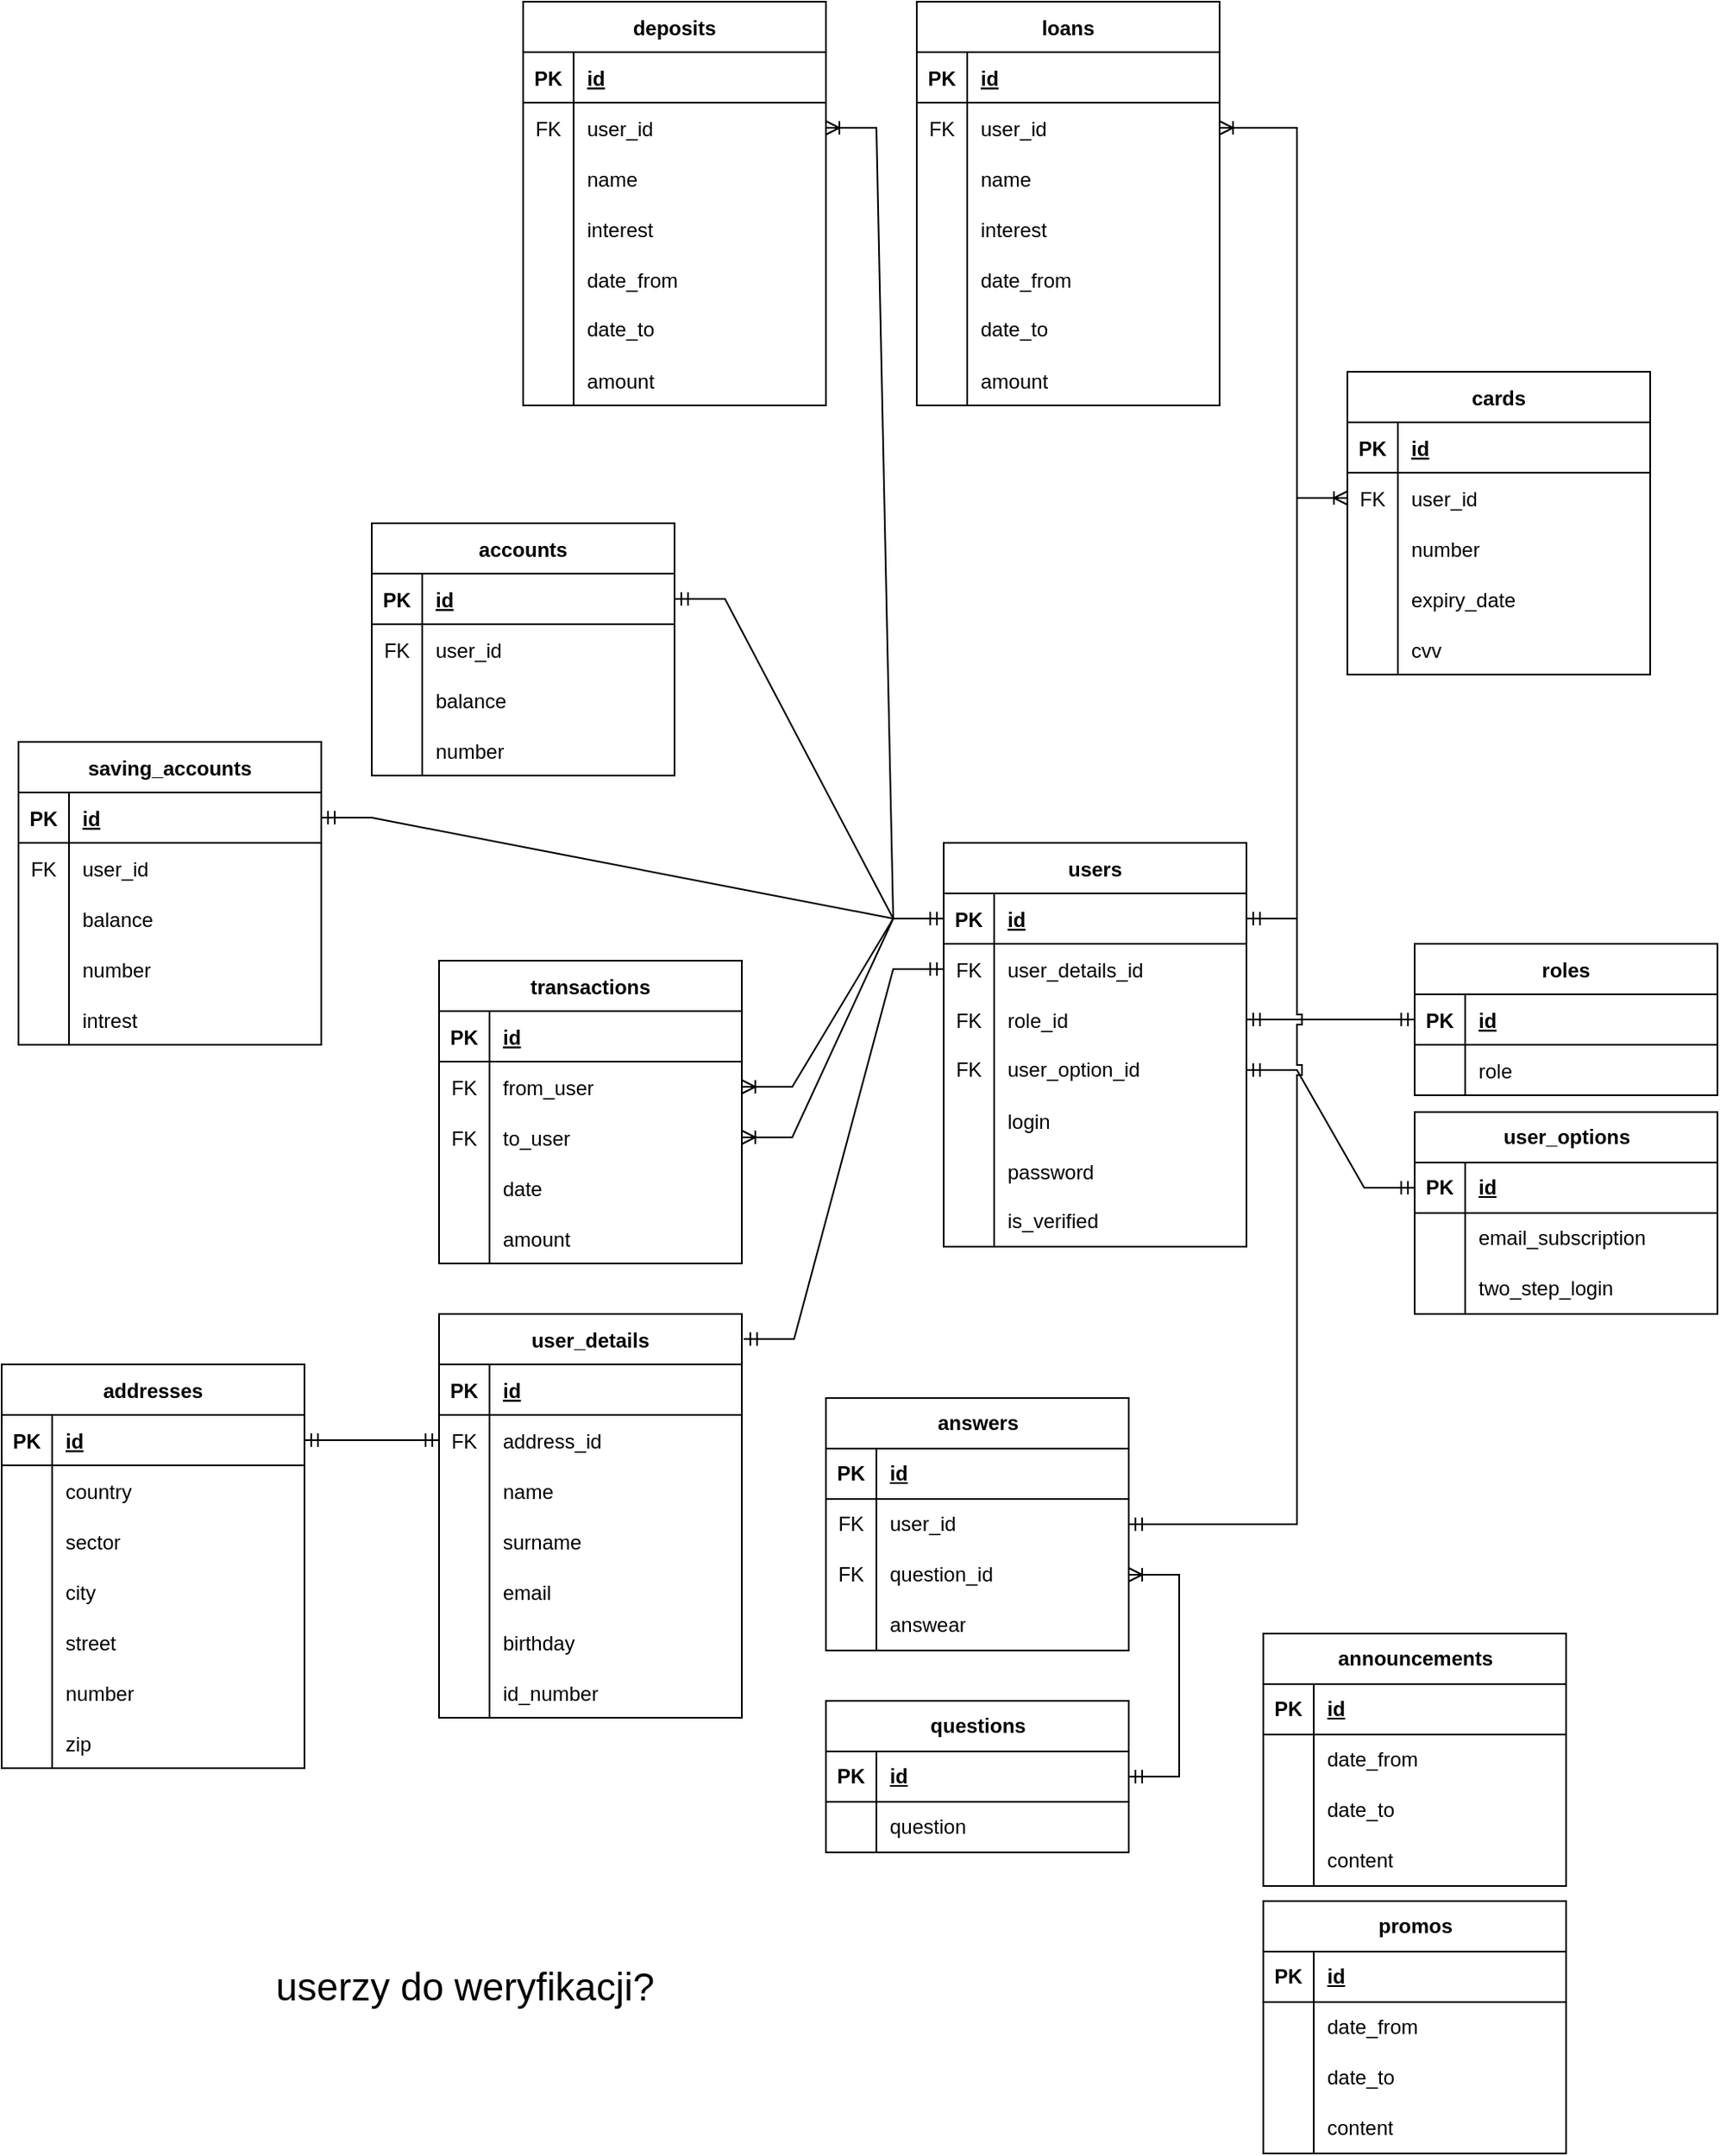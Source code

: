 <mxfile version="21.2.2" type="device">
  <diagram name="Strona-1" id="QSJuojrRpWrOeyw97lG3">
    <mxGraphModel dx="1793" dy="1399" grid="1" gridSize="10" guides="1" tooltips="1" connect="1" arrows="1" fold="1" page="1" pageScale="1" pageWidth="1169" pageHeight="827" math="0" shadow="0">
      <root>
        <mxCell id="0" />
        <mxCell id="1" parent="0" />
        <mxCell id="sdAf52SGklwTtnfurRZ9-1" value="users" style="shape=table;startSize=30;container=1;collapsible=1;childLayout=tableLayout;fixedRows=1;rowLines=0;fontStyle=1;align=center;resizeLast=1;" parent="1" vertex="1">
          <mxGeometry x="-570" y="-290" width="180" height="240" as="geometry" />
        </mxCell>
        <mxCell id="sdAf52SGklwTtnfurRZ9-2" value="" style="shape=tableRow;horizontal=0;startSize=0;swimlaneHead=0;swimlaneBody=0;fillColor=none;collapsible=0;dropTarget=0;points=[[0,0.5],[1,0.5]];portConstraint=eastwest;top=0;left=0;right=0;bottom=1;" parent="sdAf52SGklwTtnfurRZ9-1" vertex="1">
          <mxGeometry y="30" width="180" height="30" as="geometry" />
        </mxCell>
        <mxCell id="sdAf52SGklwTtnfurRZ9-3" value="PK" style="shape=partialRectangle;connectable=0;fillColor=none;top=0;left=0;bottom=0;right=0;fontStyle=1;overflow=hidden;" parent="sdAf52SGklwTtnfurRZ9-2" vertex="1">
          <mxGeometry width="30" height="30" as="geometry">
            <mxRectangle width="30" height="30" as="alternateBounds" />
          </mxGeometry>
        </mxCell>
        <mxCell id="sdAf52SGklwTtnfurRZ9-4" value="id" style="shape=partialRectangle;connectable=0;fillColor=none;top=0;left=0;bottom=0;right=0;align=left;spacingLeft=6;fontStyle=5;overflow=hidden;" parent="sdAf52SGklwTtnfurRZ9-2" vertex="1">
          <mxGeometry x="30" width="150" height="30" as="geometry">
            <mxRectangle width="150" height="30" as="alternateBounds" />
          </mxGeometry>
        </mxCell>
        <mxCell id="sdAf52SGklwTtnfurRZ9-5" value="" style="shape=tableRow;horizontal=0;startSize=0;swimlaneHead=0;swimlaneBody=0;fillColor=none;collapsible=0;dropTarget=0;points=[[0,0.5],[1,0.5]];portConstraint=eastwest;top=0;left=0;right=0;bottom=0;" parent="sdAf52SGklwTtnfurRZ9-1" vertex="1">
          <mxGeometry y="60" width="180" height="30" as="geometry" />
        </mxCell>
        <mxCell id="sdAf52SGklwTtnfurRZ9-6" value="FK" style="shape=partialRectangle;connectable=0;fillColor=none;top=0;left=0;bottom=0;right=0;editable=1;overflow=hidden;" parent="sdAf52SGklwTtnfurRZ9-5" vertex="1">
          <mxGeometry width="30" height="30" as="geometry">
            <mxRectangle width="30" height="30" as="alternateBounds" />
          </mxGeometry>
        </mxCell>
        <mxCell id="sdAf52SGklwTtnfurRZ9-7" value="user_details_id" style="shape=partialRectangle;connectable=0;fillColor=none;top=0;left=0;bottom=0;right=0;align=left;spacingLeft=6;overflow=hidden;" parent="sdAf52SGklwTtnfurRZ9-5" vertex="1">
          <mxGeometry x="30" width="150" height="30" as="geometry">
            <mxRectangle width="150" height="30" as="alternateBounds" />
          </mxGeometry>
        </mxCell>
        <mxCell id="sdAf52SGklwTtnfurRZ9-8" value="" style="shape=tableRow;horizontal=0;startSize=0;swimlaneHead=0;swimlaneBody=0;fillColor=none;collapsible=0;dropTarget=0;points=[[0,0.5],[1,0.5]];portConstraint=eastwest;top=0;left=0;right=0;bottom=0;" parent="sdAf52SGklwTtnfurRZ9-1" vertex="1">
          <mxGeometry y="90" width="180" height="30" as="geometry" />
        </mxCell>
        <mxCell id="sdAf52SGklwTtnfurRZ9-9" value="FK" style="shape=partialRectangle;connectable=0;fillColor=none;top=0;left=0;bottom=0;right=0;editable=1;overflow=hidden;" parent="sdAf52SGklwTtnfurRZ9-8" vertex="1">
          <mxGeometry width="30" height="30" as="geometry">
            <mxRectangle width="30" height="30" as="alternateBounds" />
          </mxGeometry>
        </mxCell>
        <mxCell id="sdAf52SGklwTtnfurRZ9-10" value="role_id" style="shape=partialRectangle;connectable=0;fillColor=none;top=0;left=0;bottom=0;right=0;align=left;spacingLeft=6;overflow=hidden;" parent="sdAf52SGklwTtnfurRZ9-8" vertex="1">
          <mxGeometry x="30" width="150" height="30" as="geometry">
            <mxRectangle width="150" height="30" as="alternateBounds" />
          </mxGeometry>
        </mxCell>
        <mxCell id="f0spEq3Rj3-pvLohZoVd-4" value="" style="shape=tableRow;horizontal=0;startSize=0;swimlaneHead=0;swimlaneBody=0;fillColor=none;collapsible=0;dropTarget=0;points=[[0,0.5],[1,0.5]];portConstraint=eastwest;top=0;left=0;right=0;bottom=0;" parent="sdAf52SGklwTtnfurRZ9-1" vertex="1">
          <mxGeometry y="120" width="180" height="30" as="geometry" />
        </mxCell>
        <mxCell id="f0spEq3Rj3-pvLohZoVd-5" value="FK" style="shape=partialRectangle;connectable=0;fillColor=none;top=0;left=0;bottom=0;right=0;fontStyle=0;overflow=hidden;whiteSpace=wrap;html=1;" parent="f0spEq3Rj3-pvLohZoVd-4" vertex="1">
          <mxGeometry width="30" height="30" as="geometry">
            <mxRectangle width="30" height="30" as="alternateBounds" />
          </mxGeometry>
        </mxCell>
        <mxCell id="f0spEq3Rj3-pvLohZoVd-6" value="user_option_id" style="shape=partialRectangle;connectable=0;fillColor=none;top=0;left=0;bottom=0;right=0;align=left;spacingLeft=6;fontStyle=0;overflow=hidden;whiteSpace=wrap;html=1;" parent="f0spEq3Rj3-pvLohZoVd-4" vertex="1">
          <mxGeometry x="30" width="150" height="30" as="geometry">
            <mxRectangle width="150" height="30" as="alternateBounds" />
          </mxGeometry>
        </mxCell>
        <mxCell id="sdAf52SGklwTtnfurRZ9-11" value="" style="shape=tableRow;horizontal=0;startSize=0;swimlaneHead=0;swimlaneBody=0;fillColor=none;collapsible=0;dropTarget=0;points=[[0,0.5],[1,0.5]];portConstraint=eastwest;top=0;left=0;right=0;bottom=0;" parent="sdAf52SGklwTtnfurRZ9-1" vertex="1">
          <mxGeometry y="150" width="180" height="30" as="geometry" />
        </mxCell>
        <mxCell id="sdAf52SGklwTtnfurRZ9-12" value="" style="shape=partialRectangle;connectable=0;fillColor=none;top=0;left=0;bottom=0;right=0;editable=1;overflow=hidden;" parent="sdAf52SGklwTtnfurRZ9-11" vertex="1">
          <mxGeometry width="30" height="30" as="geometry">
            <mxRectangle width="30" height="30" as="alternateBounds" />
          </mxGeometry>
        </mxCell>
        <mxCell id="sdAf52SGklwTtnfurRZ9-13" value="login" style="shape=partialRectangle;connectable=0;fillColor=none;top=0;left=0;bottom=0;right=0;align=left;spacingLeft=6;overflow=hidden;" parent="sdAf52SGklwTtnfurRZ9-11" vertex="1">
          <mxGeometry x="30" width="150" height="30" as="geometry">
            <mxRectangle width="150" height="30" as="alternateBounds" />
          </mxGeometry>
        </mxCell>
        <mxCell id="f0spEq3Rj3-pvLohZoVd-1" value="" style="shape=tableRow;horizontal=0;startSize=0;swimlaneHead=0;swimlaneBody=0;fillColor=none;collapsible=0;dropTarget=0;points=[[0,0.5],[1,0.5]];portConstraint=eastwest;top=0;left=0;right=0;bottom=0;" parent="sdAf52SGklwTtnfurRZ9-1" vertex="1">
          <mxGeometry y="180" width="180" height="30" as="geometry" />
        </mxCell>
        <mxCell id="f0spEq3Rj3-pvLohZoVd-2" value="" style="shape=partialRectangle;connectable=0;fillColor=none;top=0;left=0;bottom=0;right=0;editable=1;overflow=hidden;" parent="f0spEq3Rj3-pvLohZoVd-1" vertex="1">
          <mxGeometry width="30" height="30" as="geometry">
            <mxRectangle width="30" height="30" as="alternateBounds" />
          </mxGeometry>
        </mxCell>
        <mxCell id="f0spEq3Rj3-pvLohZoVd-3" value="password" style="shape=partialRectangle;connectable=0;fillColor=none;top=0;left=0;bottom=0;right=0;align=left;spacingLeft=6;overflow=hidden;" parent="f0spEq3Rj3-pvLohZoVd-1" vertex="1">
          <mxGeometry x="30" width="150" height="30" as="geometry">
            <mxRectangle width="150" height="30" as="alternateBounds" />
          </mxGeometry>
        </mxCell>
        <mxCell id="E_ORU86tq56k9Ohfd1Ir-136" value="" style="shape=tableRow;horizontal=0;startSize=0;swimlaneHead=0;swimlaneBody=0;fillColor=none;collapsible=0;dropTarget=0;points=[[0,0.5],[1,0.5]];portConstraint=eastwest;top=0;left=0;right=0;bottom=0;" vertex="1" parent="sdAf52SGklwTtnfurRZ9-1">
          <mxGeometry y="210" width="180" height="30" as="geometry" />
        </mxCell>
        <mxCell id="E_ORU86tq56k9Ohfd1Ir-137" value="" style="shape=partialRectangle;connectable=0;fillColor=none;top=0;left=0;bottom=0;right=0;fontStyle=0;overflow=hidden;whiteSpace=wrap;html=1;" vertex="1" parent="E_ORU86tq56k9Ohfd1Ir-136">
          <mxGeometry width="30" height="30" as="geometry">
            <mxRectangle width="30" height="30" as="alternateBounds" />
          </mxGeometry>
        </mxCell>
        <mxCell id="E_ORU86tq56k9Ohfd1Ir-138" value="is_verified" style="shape=partialRectangle;connectable=0;fillColor=none;top=0;left=0;bottom=0;right=0;align=left;spacingLeft=6;fontStyle=0;overflow=hidden;whiteSpace=wrap;html=1;" vertex="1" parent="E_ORU86tq56k9Ohfd1Ir-136">
          <mxGeometry x="30" width="150" height="30" as="geometry">
            <mxRectangle width="150" height="30" as="alternateBounds" />
          </mxGeometry>
        </mxCell>
        <mxCell id="sdAf52SGklwTtnfurRZ9-14" value="roles" style="shape=table;startSize=30;container=1;collapsible=1;childLayout=tableLayout;fixedRows=1;rowLines=0;fontStyle=1;align=center;resizeLast=1;" parent="1" vertex="1">
          <mxGeometry x="-290" y="-230" width="180" height="90" as="geometry" />
        </mxCell>
        <mxCell id="sdAf52SGklwTtnfurRZ9-15" value="" style="shape=tableRow;horizontal=0;startSize=0;swimlaneHead=0;swimlaneBody=0;fillColor=none;collapsible=0;dropTarget=0;points=[[0,0.5],[1,0.5]];portConstraint=eastwest;top=0;left=0;right=0;bottom=1;" parent="sdAf52SGklwTtnfurRZ9-14" vertex="1">
          <mxGeometry y="30" width="180" height="30" as="geometry" />
        </mxCell>
        <mxCell id="sdAf52SGklwTtnfurRZ9-16" value="PK" style="shape=partialRectangle;connectable=0;fillColor=none;top=0;left=0;bottom=0;right=0;fontStyle=1;overflow=hidden;" parent="sdAf52SGklwTtnfurRZ9-15" vertex="1">
          <mxGeometry width="30" height="30" as="geometry">
            <mxRectangle width="30" height="30" as="alternateBounds" />
          </mxGeometry>
        </mxCell>
        <mxCell id="sdAf52SGklwTtnfurRZ9-17" value="id" style="shape=partialRectangle;connectable=0;fillColor=none;top=0;left=0;bottom=0;right=0;align=left;spacingLeft=6;fontStyle=5;overflow=hidden;" parent="sdAf52SGklwTtnfurRZ9-15" vertex="1">
          <mxGeometry x="30" width="150" height="30" as="geometry">
            <mxRectangle width="150" height="30" as="alternateBounds" />
          </mxGeometry>
        </mxCell>
        <mxCell id="sdAf52SGklwTtnfurRZ9-18" value="" style="shape=tableRow;horizontal=0;startSize=0;swimlaneHead=0;swimlaneBody=0;fillColor=none;collapsible=0;dropTarget=0;points=[[0,0.5],[1,0.5]];portConstraint=eastwest;top=0;left=0;right=0;bottom=0;" parent="sdAf52SGklwTtnfurRZ9-14" vertex="1">
          <mxGeometry y="60" width="180" height="30" as="geometry" />
        </mxCell>
        <mxCell id="sdAf52SGklwTtnfurRZ9-19" value="" style="shape=partialRectangle;connectable=0;fillColor=none;top=0;left=0;bottom=0;right=0;editable=1;overflow=hidden;" parent="sdAf52SGklwTtnfurRZ9-18" vertex="1">
          <mxGeometry width="30" height="30" as="geometry">
            <mxRectangle width="30" height="30" as="alternateBounds" />
          </mxGeometry>
        </mxCell>
        <mxCell id="sdAf52SGklwTtnfurRZ9-20" value="role" style="shape=partialRectangle;connectable=0;fillColor=none;top=0;left=0;bottom=0;right=0;align=left;spacingLeft=6;overflow=hidden;" parent="sdAf52SGklwTtnfurRZ9-18" vertex="1">
          <mxGeometry x="30" width="150" height="30" as="geometry">
            <mxRectangle width="150" height="30" as="alternateBounds" />
          </mxGeometry>
        </mxCell>
        <mxCell id="sdAf52SGklwTtnfurRZ9-27" value="accounts" style="shape=table;startSize=30;container=1;collapsible=1;childLayout=tableLayout;fixedRows=1;rowLines=0;fontStyle=1;align=center;resizeLast=1;" parent="1" vertex="1">
          <mxGeometry x="-910" y="-480" width="180" height="150" as="geometry" />
        </mxCell>
        <mxCell id="sdAf52SGklwTtnfurRZ9-28" value="" style="shape=tableRow;horizontal=0;startSize=0;swimlaneHead=0;swimlaneBody=0;fillColor=none;collapsible=0;dropTarget=0;points=[[0,0.5],[1,0.5]];portConstraint=eastwest;top=0;left=0;right=0;bottom=1;" parent="sdAf52SGklwTtnfurRZ9-27" vertex="1">
          <mxGeometry y="30" width="180" height="30" as="geometry" />
        </mxCell>
        <mxCell id="sdAf52SGklwTtnfurRZ9-29" value="PK" style="shape=partialRectangle;connectable=0;fillColor=none;top=0;left=0;bottom=0;right=0;fontStyle=1;overflow=hidden;" parent="sdAf52SGklwTtnfurRZ9-28" vertex="1">
          <mxGeometry width="30" height="30" as="geometry">
            <mxRectangle width="30" height="30" as="alternateBounds" />
          </mxGeometry>
        </mxCell>
        <mxCell id="sdAf52SGklwTtnfurRZ9-30" value="id" style="shape=partialRectangle;connectable=0;fillColor=none;top=0;left=0;bottom=0;right=0;align=left;spacingLeft=6;fontStyle=5;overflow=hidden;" parent="sdAf52SGklwTtnfurRZ9-28" vertex="1">
          <mxGeometry x="30" width="150" height="30" as="geometry">
            <mxRectangle width="150" height="30" as="alternateBounds" />
          </mxGeometry>
        </mxCell>
        <mxCell id="sdAf52SGklwTtnfurRZ9-34" value="" style="shape=tableRow;horizontal=0;startSize=0;swimlaneHead=0;swimlaneBody=0;fillColor=none;collapsible=0;dropTarget=0;points=[[0,0.5],[1,0.5]];portConstraint=eastwest;top=0;left=0;right=0;bottom=0;" parent="sdAf52SGklwTtnfurRZ9-27" vertex="1">
          <mxGeometry y="60" width="180" height="30" as="geometry" />
        </mxCell>
        <mxCell id="sdAf52SGklwTtnfurRZ9-35" value="FK" style="shape=partialRectangle;connectable=0;fillColor=none;top=0;left=0;bottom=0;right=0;editable=1;overflow=hidden;" parent="sdAf52SGklwTtnfurRZ9-34" vertex="1">
          <mxGeometry width="30" height="30" as="geometry">
            <mxRectangle width="30" height="30" as="alternateBounds" />
          </mxGeometry>
        </mxCell>
        <mxCell id="sdAf52SGklwTtnfurRZ9-36" value="user_id" style="shape=partialRectangle;connectable=0;fillColor=none;top=0;left=0;bottom=0;right=0;align=left;spacingLeft=6;overflow=hidden;" parent="sdAf52SGklwTtnfurRZ9-34" vertex="1">
          <mxGeometry x="30" width="150" height="30" as="geometry">
            <mxRectangle width="150" height="30" as="alternateBounds" />
          </mxGeometry>
        </mxCell>
        <mxCell id="sdAf52SGklwTtnfurRZ9-31" value="" style="shape=tableRow;horizontal=0;startSize=0;swimlaneHead=0;swimlaneBody=0;fillColor=none;collapsible=0;dropTarget=0;points=[[0,0.5],[1,0.5]];portConstraint=eastwest;top=0;left=0;right=0;bottom=0;" parent="sdAf52SGklwTtnfurRZ9-27" vertex="1">
          <mxGeometry y="90" width="180" height="30" as="geometry" />
        </mxCell>
        <mxCell id="sdAf52SGklwTtnfurRZ9-32" value="" style="shape=partialRectangle;connectable=0;fillColor=none;top=0;left=0;bottom=0;right=0;editable=1;overflow=hidden;" parent="sdAf52SGklwTtnfurRZ9-31" vertex="1">
          <mxGeometry width="30" height="30" as="geometry">
            <mxRectangle width="30" height="30" as="alternateBounds" />
          </mxGeometry>
        </mxCell>
        <mxCell id="sdAf52SGklwTtnfurRZ9-33" value="balance" style="shape=partialRectangle;connectable=0;fillColor=none;top=0;left=0;bottom=0;right=0;align=left;spacingLeft=6;overflow=hidden;" parent="sdAf52SGklwTtnfurRZ9-31" vertex="1">
          <mxGeometry x="30" width="150" height="30" as="geometry">
            <mxRectangle width="150" height="30" as="alternateBounds" />
          </mxGeometry>
        </mxCell>
        <mxCell id="sdAf52SGklwTtnfurRZ9-37" value="" style="shape=tableRow;horizontal=0;startSize=0;swimlaneHead=0;swimlaneBody=0;fillColor=none;collapsible=0;dropTarget=0;points=[[0,0.5],[1,0.5]];portConstraint=eastwest;top=0;left=0;right=0;bottom=0;" parent="sdAf52SGklwTtnfurRZ9-27" vertex="1">
          <mxGeometry y="120" width="180" height="30" as="geometry" />
        </mxCell>
        <mxCell id="sdAf52SGklwTtnfurRZ9-38" value="" style="shape=partialRectangle;connectable=0;fillColor=none;top=0;left=0;bottom=0;right=0;editable=1;overflow=hidden;" parent="sdAf52SGklwTtnfurRZ9-37" vertex="1">
          <mxGeometry width="30" height="30" as="geometry">
            <mxRectangle width="30" height="30" as="alternateBounds" />
          </mxGeometry>
        </mxCell>
        <mxCell id="sdAf52SGklwTtnfurRZ9-39" value="number" style="shape=partialRectangle;connectable=0;fillColor=none;top=0;left=0;bottom=0;right=0;align=left;spacingLeft=6;overflow=hidden;" parent="sdAf52SGklwTtnfurRZ9-37" vertex="1">
          <mxGeometry x="30" width="150" height="30" as="geometry">
            <mxRectangle width="150" height="30" as="alternateBounds" />
          </mxGeometry>
        </mxCell>
        <mxCell id="sdAf52SGklwTtnfurRZ9-40" value="saving_accounts" style="shape=table;startSize=30;container=1;collapsible=1;childLayout=tableLayout;fixedRows=1;rowLines=0;fontStyle=1;align=center;resizeLast=1;" parent="1" vertex="1">
          <mxGeometry x="-1120" y="-350" width="180" height="180" as="geometry" />
        </mxCell>
        <mxCell id="sdAf52SGklwTtnfurRZ9-41" value="" style="shape=tableRow;horizontal=0;startSize=0;swimlaneHead=0;swimlaneBody=0;fillColor=none;collapsible=0;dropTarget=0;points=[[0,0.5],[1,0.5]];portConstraint=eastwest;top=0;left=0;right=0;bottom=1;" parent="sdAf52SGklwTtnfurRZ9-40" vertex="1">
          <mxGeometry y="30" width="180" height="30" as="geometry" />
        </mxCell>
        <mxCell id="sdAf52SGklwTtnfurRZ9-42" value="PK" style="shape=partialRectangle;connectable=0;fillColor=none;top=0;left=0;bottom=0;right=0;fontStyle=1;overflow=hidden;" parent="sdAf52SGklwTtnfurRZ9-41" vertex="1">
          <mxGeometry width="30" height="30" as="geometry">
            <mxRectangle width="30" height="30" as="alternateBounds" />
          </mxGeometry>
        </mxCell>
        <mxCell id="sdAf52SGklwTtnfurRZ9-43" value="id" style="shape=partialRectangle;connectable=0;fillColor=none;top=0;left=0;bottom=0;right=0;align=left;spacingLeft=6;fontStyle=5;overflow=hidden;" parent="sdAf52SGklwTtnfurRZ9-41" vertex="1">
          <mxGeometry x="30" width="150" height="30" as="geometry">
            <mxRectangle width="150" height="30" as="alternateBounds" />
          </mxGeometry>
        </mxCell>
        <mxCell id="sdAf52SGklwTtnfurRZ9-50" value="" style="shape=tableRow;horizontal=0;startSize=0;swimlaneHead=0;swimlaneBody=0;fillColor=none;collapsible=0;dropTarget=0;points=[[0,0.5],[1,0.5]];portConstraint=eastwest;top=0;left=0;right=0;bottom=0;" parent="sdAf52SGklwTtnfurRZ9-40" vertex="1">
          <mxGeometry y="60" width="180" height="30" as="geometry" />
        </mxCell>
        <mxCell id="sdAf52SGklwTtnfurRZ9-51" value="FK" style="shape=partialRectangle;connectable=0;fillColor=none;top=0;left=0;bottom=0;right=0;editable=1;overflow=hidden;" parent="sdAf52SGklwTtnfurRZ9-50" vertex="1">
          <mxGeometry width="30" height="30" as="geometry">
            <mxRectangle width="30" height="30" as="alternateBounds" />
          </mxGeometry>
        </mxCell>
        <mxCell id="sdAf52SGklwTtnfurRZ9-52" value="user_id" style="shape=partialRectangle;connectable=0;fillColor=none;top=0;left=0;bottom=0;right=0;align=left;spacingLeft=6;overflow=hidden;" parent="sdAf52SGklwTtnfurRZ9-50" vertex="1">
          <mxGeometry x="30" width="150" height="30" as="geometry">
            <mxRectangle width="150" height="30" as="alternateBounds" />
          </mxGeometry>
        </mxCell>
        <mxCell id="sdAf52SGklwTtnfurRZ9-44" value="" style="shape=tableRow;horizontal=0;startSize=0;swimlaneHead=0;swimlaneBody=0;fillColor=none;collapsible=0;dropTarget=0;points=[[0,0.5],[1,0.5]];portConstraint=eastwest;top=0;left=0;right=0;bottom=0;" parent="sdAf52SGklwTtnfurRZ9-40" vertex="1">
          <mxGeometry y="90" width="180" height="30" as="geometry" />
        </mxCell>
        <mxCell id="sdAf52SGklwTtnfurRZ9-45" value="" style="shape=partialRectangle;connectable=0;fillColor=none;top=0;left=0;bottom=0;right=0;editable=1;overflow=hidden;" parent="sdAf52SGklwTtnfurRZ9-44" vertex="1">
          <mxGeometry width="30" height="30" as="geometry">
            <mxRectangle width="30" height="30" as="alternateBounds" />
          </mxGeometry>
        </mxCell>
        <mxCell id="sdAf52SGklwTtnfurRZ9-46" value="balance" style="shape=partialRectangle;connectable=0;fillColor=none;top=0;left=0;bottom=0;right=0;align=left;spacingLeft=6;overflow=hidden;" parent="sdAf52SGklwTtnfurRZ9-44" vertex="1">
          <mxGeometry x="30" width="150" height="30" as="geometry">
            <mxRectangle width="150" height="30" as="alternateBounds" />
          </mxGeometry>
        </mxCell>
        <mxCell id="E_ORU86tq56k9Ohfd1Ir-133" value="" style="shape=tableRow;horizontal=0;startSize=0;swimlaneHead=0;swimlaneBody=0;fillColor=none;collapsible=0;dropTarget=0;points=[[0,0.5],[1,0.5]];portConstraint=eastwest;top=0;left=0;right=0;bottom=0;" vertex="1" parent="sdAf52SGklwTtnfurRZ9-40">
          <mxGeometry y="120" width="180" height="30" as="geometry" />
        </mxCell>
        <mxCell id="E_ORU86tq56k9Ohfd1Ir-134" value="" style="shape=partialRectangle;connectable=0;fillColor=none;top=0;left=0;bottom=0;right=0;editable=1;overflow=hidden;" vertex="1" parent="E_ORU86tq56k9Ohfd1Ir-133">
          <mxGeometry width="30" height="30" as="geometry">
            <mxRectangle width="30" height="30" as="alternateBounds" />
          </mxGeometry>
        </mxCell>
        <mxCell id="E_ORU86tq56k9Ohfd1Ir-135" value="number" style="shape=partialRectangle;connectable=0;fillColor=none;top=0;left=0;bottom=0;right=0;align=left;spacingLeft=6;overflow=hidden;" vertex="1" parent="E_ORU86tq56k9Ohfd1Ir-133">
          <mxGeometry x="30" width="150" height="30" as="geometry">
            <mxRectangle width="150" height="30" as="alternateBounds" />
          </mxGeometry>
        </mxCell>
        <mxCell id="sdAf52SGklwTtnfurRZ9-47" value="" style="shape=tableRow;horizontal=0;startSize=0;swimlaneHead=0;swimlaneBody=0;fillColor=none;collapsible=0;dropTarget=0;points=[[0,0.5],[1,0.5]];portConstraint=eastwest;top=0;left=0;right=0;bottom=0;" parent="sdAf52SGklwTtnfurRZ9-40" vertex="1">
          <mxGeometry y="150" width="180" height="30" as="geometry" />
        </mxCell>
        <mxCell id="sdAf52SGklwTtnfurRZ9-48" value="" style="shape=partialRectangle;connectable=0;fillColor=none;top=0;left=0;bottom=0;right=0;editable=1;overflow=hidden;" parent="sdAf52SGklwTtnfurRZ9-47" vertex="1">
          <mxGeometry width="30" height="30" as="geometry">
            <mxRectangle width="30" height="30" as="alternateBounds" />
          </mxGeometry>
        </mxCell>
        <mxCell id="sdAf52SGklwTtnfurRZ9-49" value="intrest" style="shape=partialRectangle;connectable=0;fillColor=none;top=0;left=0;bottom=0;right=0;align=left;spacingLeft=6;overflow=hidden;" parent="sdAf52SGklwTtnfurRZ9-47" vertex="1">
          <mxGeometry x="30" width="150" height="30" as="geometry">
            <mxRectangle width="150" height="30" as="alternateBounds" />
          </mxGeometry>
        </mxCell>
        <mxCell id="sdAf52SGklwTtnfurRZ9-66" value="loans" style="shape=table;startSize=30;container=1;collapsible=1;childLayout=tableLayout;fixedRows=1;rowLines=0;fontStyle=1;align=center;resizeLast=1;" parent="1" vertex="1">
          <mxGeometry x="-586" y="-790" width="180" height="240" as="geometry" />
        </mxCell>
        <mxCell id="sdAf52SGklwTtnfurRZ9-67" value="" style="shape=tableRow;horizontal=0;startSize=0;swimlaneHead=0;swimlaneBody=0;fillColor=none;collapsible=0;dropTarget=0;points=[[0,0.5],[1,0.5]];portConstraint=eastwest;top=0;left=0;right=0;bottom=1;" parent="sdAf52SGklwTtnfurRZ9-66" vertex="1">
          <mxGeometry y="30" width="180" height="30" as="geometry" />
        </mxCell>
        <mxCell id="sdAf52SGklwTtnfurRZ9-68" value="PK" style="shape=partialRectangle;connectable=0;fillColor=none;top=0;left=0;bottom=0;right=0;fontStyle=1;overflow=hidden;" parent="sdAf52SGklwTtnfurRZ9-67" vertex="1">
          <mxGeometry width="30" height="30" as="geometry">
            <mxRectangle width="30" height="30" as="alternateBounds" />
          </mxGeometry>
        </mxCell>
        <mxCell id="sdAf52SGklwTtnfurRZ9-69" value="id" style="shape=partialRectangle;connectable=0;fillColor=none;top=0;left=0;bottom=0;right=0;align=left;spacingLeft=6;fontStyle=5;overflow=hidden;" parent="sdAf52SGklwTtnfurRZ9-67" vertex="1">
          <mxGeometry x="30" width="150" height="30" as="geometry">
            <mxRectangle width="150" height="30" as="alternateBounds" />
          </mxGeometry>
        </mxCell>
        <mxCell id="sdAf52SGklwTtnfurRZ9-70" value="" style="shape=tableRow;horizontal=0;startSize=0;swimlaneHead=0;swimlaneBody=0;fillColor=none;collapsible=0;dropTarget=0;points=[[0,0.5],[1,0.5]];portConstraint=eastwest;top=0;left=0;right=0;bottom=0;" parent="sdAf52SGklwTtnfurRZ9-66" vertex="1">
          <mxGeometry y="60" width="180" height="30" as="geometry" />
        </mxCell>
        <mxCell id="sdAf52SGklwTtnfurRZ9-71" value="FK" style="shape=partialRectangle;connectable=0;fillColor=none;top=0;left=0;bottom=0;right=0;editable=1;overflow=hidden;" parent="sdAf52SGklwTtnfurRZ9-70" vertex="1">
          <mxGeometry width="30" height="30" as="geometry">
            <mxRectangle width="30" height="30" as="alternateBounds" />
          </mxGeometry>
        </mxCell>
        <mxCell id="sdAf52SGklwTtnfurRZ9-72" value="user_id" style="shape=partialRectangle;connectable=0;fillColor=none;top=0;left=0;bottom=0;right=0;align=left;spacingLeft=6;overflow=hidden;" parent="sdAf52SGklwTtnfurRZ9-70" vertex="1">
          <mxGeometry x="30" width="150" height="30" as="geometry">
            <mxRectangle width="150" height="30" as="alternateBounds" />
          </mxGeometry>
        </mxCell>
        <mxCell id="E_ORU86tq56k9Ohfd1Ir-102" value="" style="shape=tableRow;horizontal=0;startSize=0;swimlaneHead=0;swimlaneBody=0;fillColor=none;collapsible=0;dropTarget=0;points=[[0,0.5],[1,0.5]];portConstraint=eastwest;top=0;left=0;right=0;bottom=0;" vertex="1" parent="sdAf52SGklwTtnfurRZ9-66">
          <mxGeometry y="90" width="180" height="30" as="geometry" />
        </mxCell>
        <mxCell id="E_ORU86tq56k9Ohfd1Ir-103" value="" style="shape=partialRectangle;connectable=0;fillColor=none;top=0;left=0;bottom=0;right=0;editable=1;overflow=hidden;" vertex="1" parent="E_ORU86tq56k9Ohfd1Ir-102">
          <mxGeometry width="30" height="30" as="geometry">
            <mxRectangle width="30" height="30" as="alternateBounds" />
          </mxGeometry>
        </mxCell>
        <mxCell id="E_ORU86tq56k9Ohfd1Ir-104" value="name" style="shape=partialRectangle;connectable=0;fillColor=none;top=0;left=0;bottom=0;right=0;align=left;spacingLeft=6;overflow=hidden;" vertex="1" parent="E_ORU86tq56k9Ohfd1Ir-102">
          <mxGeometry x="30" width="150" height="30" as="geometry">
            <mxRectangle width="150" height="30" as="alternateBounds" />
          </mxGeometry>
        </mxCell>
        <mxCell id="sdAf52SGklwTtnfurRZ9-73" value="" style="shape=tableRow;horizontal=0;startSize=0;swimlaneHead=0;swimlaneBody=0;fillColor=none;collapsible=0;dropTarget=0;points=[[0,0.5],[1,0.5]];portConstraint=eastwest;top=0;left=0;right=0;bottom=0;" parent="sdAf52SGklwTtnfurRZ9-66" vertex="1">
          <mxGeometry y="120" width="180" height="30" as="geometry" />
        </mxCell>
        <mxCell id="sdAf52SGklwTtnfurRZ9-74" value="" style="shape=partialRectangle;connectable=0;fillColor=none;top=0;left=0;bottom=0;right=0;editable=1;overflow=hidden;" parent="sdAf52SGklwTtnfurRZ9-73" vertex="1">
          <mxGeometry width="30" height="30" as="geometry">
            <mxRectangle width="30" height="30" as="alternateBounds" />
          </mxGeometry>
        </mxCell>
        <mxCell id="sdAf52SGklwTtnfurRZ9-75" value="interest" style="shape=partialRectangle;connectable=0;fillColor=none;top=0;left=0;bottom=0;right=0;align=left;spacingLeft=6;overflow=hidden;" parent="sdAf52SGklwTtnfurRZ9-73" vertex="1">
          <mxGeometry x="30" width="150" height="30" as="geometry">
            <mxRectangle width="150" height="30" as="alternateBounds" />
          </mxGeometry>
        </mxCell>
        <mxCell id="sdAf52SGklwTtnfurRZ9-76" value="" style="shape=tableRow;horizontal=0;startSize=0;swimlaneHead=0;swimlaneBody=0;fillColor=none;collapsible=0;dropTarget=0;points=[[0,0.5],[1,0.5]];portConstraint=eastwest;top=0;left=0;right=0;bottom=0;" parent="sdAf52SGklwTtnfurRZ9-66" vertex="1">
          <mxGeometry y="150" width="180" height="30" as="geometry" />
        </mxCell>
        <mxCell id="sdAf52SGklwTtnfurRZ9-77" value="" style="shape=partialRectangle;connectable=0;fillColor=none;top=0;left=0;bottom=0;right=0;editable=1;overflow=hidden;" parent="sdAf52SGklwTtnfurRZ9-76" vertex="1">
          <mxGeometry width="30" height="30" as="geometry">
            <mxRectangle width="30" height="30" as="alternateBounds" />
          </mxGeometry>
        </mxCell>
        <mxCell id="sdAf52SGklwTtnfurRZ9-78" value="date_from" style="shape=partialRectangle;connectable=0;fillColor=none;top=0;left=0;bottom=0;right=0;align=left;spacingLeft=6;overflow=hidden;" parent="sdAf52SGklwTtnfurRZ9-76" vertex="1">
          <mxGeometry x="30" width="150" height="30" as="geometry">
            <mxRectangle width="150" height="30" as="alternateBounds" />
          </mxGeometry>
        </mxCell>
        <mxCell id="E_ORU86tq56k9Ohfd1Ir-99" value="" style="shape=tableRow;horizontal=0;startSize=0;swimlaneHead=0;swimlaneBody=0;fillColor=none;collapsible=0;dropTarget=0;points=[[0,0.5],[1,0.5]];portConstraint=eastwest;top=0;left=0;right=0;bottom=0;" vertex="1" parent="sdAf52SGklwTtnfurRZ9-66">
          <mxGeometry y="180" width="180" height="30" as="geometry" />
        </mxCell>
        <mxCell id="E_ORU86tq56k9Ohfd1Ir-100" value="" style="shape=partialRectangle;connectable=0;fillColor=none;top=0;left=0;bottom=0;right=0;fontStyle=0;overflow=hidden;whiteSpace=wrap;html=1;" vertex="1" parent="E_ORU86tq56k9Ohfd1Ir-99">
          <mxGeometry width="30" height="30" as="geometry">
            <mxRectangle width="30" height="30" as="alternateBounds" />
          </mxGeometry>
        </mxCell>
        <mxCell id="E_ORU86tq56k9Ohfd1Ir-101" value="date_to" style="shape=partialRectangle;connectable=0;fillColor=none;top=0;left=0;bottom=0;right=0;align=left;spacingLeft=6;fontStyle=0;overflow=hidden;whiteSpace=wrap;html=1;" vertex="1" parent="E_ORU86tq56k9Ohfd1Ir-99">
          <mxGeometry x="30" width="150" height="30" as="geometry">
            <mxRectangle width="150" height="30" as="alternateBounds" />
          </mxGeometry>
        </mxCell>
        <mxCell id="E_ORU86tq56k9Ohfd1Ir-105" value="" style="shape=tableRow;horizontal=0;startSize=0;swimlaneHead=0;swimlaneBody=0;fillColor=none;collapsible=0;dropTarget=0;points=[[0,0.5],[1,0.5]];portConstraint=eastwest;top=0;left=0;right=0;bottom=0;" vertex="1" parent="sdAf52SGklwTtnfurRZ9-66">
          <mxGeometry y="210" width="180" height="30" as="geometry" />
        </mxCell>
        <mxCell id="E_ORU86tq56k9Ohfd1Ir-106" value="" style="shape=partialRectangle;connectable=0;fillColor=none;top=0;left=0;bottom=0;right=0;editable=1;overflow=hidden;" vertex="1" parent="E_ORU86tq56k9Ohfd1Ir-105">
          <mxGeometry width="30" height="30" as="geometry">
            <mxRectangle width="30" height="30" as="alternateBounds" />
          </mxGeometry>
        </mxCell>
        <mxCell id="E_ORU86tq56k9Ohfd1Ir-107" value="amount" style="shape=partialRectangle;connectable=0;fillColor=none;top=0;left=0;bottom=0;right=0;align=left;spacingLeft=6;overflow=hidden;" vertex="1" parent="E_ORU86tq56k9Ohfd1Ir-105">
          <mxGeometry x="30" width="150" height="30" as="geometry">
            <mxRectangle width="150" height="30" as="alternateBounds" />
          </mxGeometry>
        </mxCell>
        <mxCell id="sdAf52SGklwTtnfurRZ9-79" value="user_details" style="shape=table;startSize=30;container=1;collapsible=1;childLayout=tableLayout;fixedRows=1;rowLines=0;fontStyle=1;align=center;resizeLast=1;" parent="1" vertex="1">
          <mxGeometry x="-870" y="-10" width="180" height="240" as="geometry" />
        </mxCell>
        <mxCell id="sdAf52SGklwTtnfurRZ9-80" value="" style="shape=tableRow;horizontal=0;startSize=0;swimlaneHead=0;swimlaneBody=0;fillColor=none;collapsible=0;dropTarget=0;points=[[0,0.5],[1,0.5]];portConstraint=eastwest;top=0;left=0;right=0;bottom=1;" parent="sdAf52SGklwTtnfurRZ9-79" vertex="1">
          <mxGeometry y="30" width="180" height="30" as="geometry" />
        </mxCell>
        <mxCell id="sdAf52SGklwTtnfurRZ9-81" value="PK" style="shape=partialRectangle;connectable=0;fillColor=none;top=0;left=0;bottom=0;right=0;fontStyle=1;overflow=hidden;" parent="sdAf52SGklwTtnfurRZ9-80" vertex="1">
          <mxGeometry width="30" height="30" as="geometry">
            <mxRectangle width="30" height="30" as="alternateBounds" />
          </mxGeometry>
        </mxCell>
        <mxCell id="sdAf52SGklwTtnfurRZ9-82" value="id" style="shape=partialRectangle;connectable=0;fillColor=none;top=0;left=0;bottom=0;right=0;align=left;spacingLeft=6;fontStyle=5;overflow=hidden;" parent="sdAf52SGklwTtnfurRZ9-80" vertex="1">
          <mxGeometry x="30" width="150" height="30" as="geometry">
            <mxRectangle width="150" height="30" as="alternateBounds" />
          </mxGeometry>
        </mxCell>
        <mxCell id="f0spEq3Rj3-pvLohZoVd-22" value="" style="shape=tableRow;horizontal=0;startSize=0;swimlaneHead=0;swimlaneBody=0;fillColor=none;collapsible=0;dropTarget=0;points=[[0,0.5],[1,0.5]];portConstraint=eastwest;top=0;left=0;right=0;bottom=0;" parent="sdAf52SGklwTtnfurRZ9-79" vertex="1">
          <mxGeometry y="60" width="180" height="30" as="geometry" />
        </mxCell>
        <mxCell id="f0spEq3Rj3-pvLohZoVd-23" value="FK" style="shape=partialRectangle;connectable=0;fillColor=none;top=0;left=0;bottom=0;right=0;editable=1;overflow=hidden;" parent="f0spEq3Rj3-pvLohZoVd-22" vertex="1">
          <mxGeometry width="30" height="30" as="geometry">
            <mxRectangle width="30" height="30" as="alternateBounds" />
          </mxGeometry>
        </mxCell>
        <mxCell id="f0spEq3Rj3-pvLohZoVd-24" value="address_id" style="shape=partialRectangle;connectable=0;fillColor=none;top=0;left=0;bottom=0;right=0;align=left;spacingLeft=6;overflow=hidden;" parent="f0spEq3Rj3-pvLohZoVd-22" vertex="1">
          <mxGeometry x="30" width="150" height="30" as="geometry">
            <mxRectangle width="150" height="30" as="alternateBounds" />
          </mxGeometry>
        </mxCell>
        <mxCell id="sdAf52SGklwTtnfurRZ9-83" value="" style="shape=tableRow;horizontal=0;startSize=0;swimlaneHead=0;swimlaneBody=0;fillColor=none;collapsible=0;dropTarget=0;points=[[0,0.5],[1,0.5]];portConstraint=eastwest;top=0;left=0;right=0;bottom=0;" parent="sdAf52SGklwTtnfurRZ9-79" vertex="1">
          <mxGeometry y="90" width="180" height="30" as="geometry" />
        </mxCell>
        <mxCell id="sdAf52SGklwTtnfurRZ9-84" value="" style="shape=partialRectangle;connectable=0;fillColor=none;top=0;left=0;bottom=0;right=0;editable=1;overflow=hidden;" parent="sdAf52SGklwTtnfurRZ9-83" vertex="1">
          <mxGeometry width="30" height="30" as="geometry">
            <mxRectangle width="30" height="30" as="alternateBounds" />
          </mxGeometry>
        </mxCell>
        <mxCell id="sdAf52SGklwTtnfurRZ9-85" value="name" style="shape=partialRectangle;connectable=0;fillColor=none;top=0;left=0;bottom=0;right=0;align=left;spacingLeft=6;overflow=hidden;" parent="sdAf52SGklwTtnfurRZ9-83" vertex="1">
          <mxGeometry x="30" width="150" height="30" as="geometry">
            <mxRectangle width="150" height="30" as="alternateBounds" />
          </mxGeometry>
        </mxCell>
        <mxCell id="sdAf52SGklwTtnfurRZ9-86" value="" style="shape=tableRow;horizontal=0;startSize=0;swimlaneHead=0;swimlaneBody=0;fillColor=none;collapsible=0;dropTarget=0;points=[[0,0.5],[1,0.5]];portConstraint=eastwest;top=0;left=0;right=0;bottom=0;" parent="sdAf52SGklwTtnfurRZ9-79" vertex="1">
          <mxGeometry y="120" width="180" height="30" as="geometry" />
        </mxCell>
        <mxCell id="sdAf52SGklwTtnfurRZ9-87" value="" style="shape=partialRectangle;connectable=0;fillColor=none;top=0;left=0;bottom=0;right=0;editable=1;overflow=hidden;" parent="sdAf52SGklwTtnfurRZ9-86" vertex="1">
          <mxGeometry width="30" height="30" as="geometry">
            <mxRectangle width="30" height="30" as="alternateBounds" />
          </mxGeometry>
        </mxCell>
        <mxCell id="sdAf52SGklwTtnfurRZ9-88" value="surname" style="shape=partialRectangle;connectable=0;fillColor=none;top=0;left=0;bottom=0;right=0;align=left;spacingLeft=6;overflow=hidden;" parent="sdAf52SGklwTtnfurRZ9-86" vertex="1">
          <mxGeometry x="30" width="150" height="30" as="geometry">
            <mxRectangle width="150" height="30" as="alternateBounds" />
          </mxGeometry>
        </mxCell>
        <mxCell id="sdAf52SGklwTtnfurRZ9-89" value="" style="shape=tableRow;horizontal=0;startSize=0;swimlaneHead=0;swimlaneBody=0;fillColor=none;collapsible=0;dropTarget=0;points=[[0,0.5],[1,0.5]];portConstraint=eastwest;top=0;left=0;right=0;bottom=0;" parent="sdAf52SGklwTtnfurRZ9-79" vertex="1">
          <mxGeometry y="150" width="180" height="30" as="geometry" />
        </mxCell>
        <mxCell id="sdAf52SGklwTtnfurRZ9-90" value="" style="shape=partialRectangle;connectable=0;fillColor=none;top=0;left=0;bottom=0;right=0;editable=1;overflow=hidden;" parent="sdAf52SGklwTtnfurRZ9-89" vertex="1">
          <mxGeometry width="30" height="30" as="geometry">
            <mxRectangle width="30" height="30" as="alternateBounds" />
          </mxGeometry>
        </mxCell>
        <mxCell id="sdAf52SGklwTtnfurRZ9-91" value="email" style="shape=partialRectangle;connectable=0;fillColor=none;top=0;left=0;bottom=0;right=0;align=left;spacingLeft=6;overflow=hidden;" parent="sdAf52SGklwTtnfurRZ9-89" vertex="1">
          <mxGeometry x="30" width="150" height="30" as="geometry">
            <mxRectangle width="150" height="30" as="alternateBounds" />
          </mxGeometry>
        </mxCell>
        <mxCell id="f0spEq3Rj3-pvLohZoVd-25" value="" style="shape=tableRow;horizontal=0;startSize=0;swimlaneHead=0;swimlaneBody=0;fillColor=none;collapsible=0;dropTarget=0;points=[[0,0.5],[1,0.5]];portConstraint=eastwest;top=0;left=0;right=0;bottom=0;" parent="sdAf52SGklwTtnfurRZ9-79" vertex="1">
          <mxGeometry y="180" width="180" height="30" as="geometry" />
        </mxCell>
        <mxCell id="f0spEq3Rj3-pvLohZoVd-26" value="" style="shape=partialRectangle;connectable=0;fillColor=none;top=0;left=0;bottom=0;right=0;editable=1;overflow=hidden;" parent="f0spEq3Rj3-pvLohZoVd-25" vertex="1">
          <mxGeometry width="30" height="30" as="geometry">
            <mxRectangle width="30" height="30" as="alternateBounds" />
          </mxGeometry>
        </mxCell>
        <mxCell id="f0spEq3Rj3-pvLohZoVd-27" value="birthday" style="shape=partialRectangle;connectable=0;fillColor=none;top=0;left=0;bottom=0;right=0;align=left;spacingLeft=6;overflow=hidden;" parent="f0spEq3Rj3-pvLohZoVd-25" vertex="1">
          <mxGeometry x="30" width="150" height="30" as="geometry">
            <mxRectangle width="150" height="30" as="alternateBounds" />
          </mxGeometry>
        </mxCell>
        <mxCell id="f0spEq3Rj3-pvLohZoVd-28" value="" style="shape=tableRow;horizontal=0;startSize=0;swimlaneHead=0;swimlaneBody=0;fillColor=none;collapsible=0;dropTarget=0;points=[[0,0.5],[1,0.5]];portConstraint=eastwest;top=0;left=0;right=0;bottom=0;" parent="sdAf52SGklwTtnfurRZ9-79" vertex="1">
          <mxGeometry y="210" width="180" height="30" as="geometry" />
        </mxCell>
        <mxCell id="f0spEq3Rj3-pvLohZoVd-29" value="" style="shape=partialRectangle;connectable=0;fillColor=none;top=0;left=0;bottom=0;right=0;editable=1;overflow=hidden;" parent="f0spEq3Rj3-pvLohZoVd-28" vertex="1">
          <mxGeometry width="30" height="30" as="geometry">
            <mxRectangle width="30" height="30" as="alternateBounds" />
          </mxGeometry>
        </mxCell>
        <mxCell id="f0spEq3Rj3-pvLohZoVd-30" value="id_number" style="shape=partialRectangle;connectable=0;fillColor=none;top=0;left=0;bottom=0;right=0;align=left;spacingLeft=6;overflow=hidden;" parent="f0spEq3Rj3-pvLohZoVd-28" vertex="1">
          <mxGeometry x="30" width="150" height="30" as="geometry">
            <mxRectangle width="150" height="30" as="alternateBounds" />
          </mxGeometry>
        </mxCell>
        <mxCell id="sdAf52SGklwTtnfurRZ9-92" value="transactions" style="shape=table;startSize=30;container=1;collapsible=1;childLayout=tableLayout;fixedRows=1;rowLines=0;fontStyle=1;align=center;resizeLast=1;" parent="1" vertex="1">
          <mxGeometry x="-870" y="-220" width="180" height="180" as="geometry" />
        </mxCell>
        <mxCell id="sdAf52SGklwTtnfurRZ9-93" value="" style="shape=tableRow;horizontal=0;startSize=0;swimlaneHead=0;swimlaneBody=0;fillColor=none;collapsible=0;dropTarget=0;points=[[0,0.5],[1,0.5]];portConstraint=eastwest;top=0;left=0;right=0;bottom=1;" parent="sdAf52SGklwTtnfurRZ9-92" vertex="1">
          <mxGeometry y="30" width="180" height="30" as="geometry" />
        </mxCell>
        <mxCell id="sdAf52SGklwTtnfurRZ9-94" value="PK" style="shape=partialRectangle;connectable=0;fillColor=none;top=0;left=0;bottom=0;right=0;fontStyle=1;overflow=hidden;" parent="sdAf52SGklwTtnfurRZ9-93" vertex="1">
          <mxGeometry width="30" height="30" as="geometry">
            <mxRectangle width="30" height="30" as="alternateBounds" />
          </mxGeometry>
        </mxCell>
        <mxCell id="sdAf52SGklwTtnfurRZ9-95" value="id" style="shape=partialRectangle;connectable=0;fillColor=none;top=0;left=0;bottom=0;right=0;align=left;spacingLeft=6;fontStyle=5;overflow=hidden;" parent="sdAf52SGklwTtnfurRZ9-93" vertex="1">
          <mxGeometry x="30" width="150" height="30" as="geometry">
            <mxRectangle width="150" height="30" as="alternateBounds" />
          </mxGeometry>
        </mxCell>
        <mxCell id="sdAf52SGklwTtnfurRZ9-96" value="" style="shape=tableRow;horizontal=0;startSize=0;swimlaneHead=0;swimlaneBody=0;fillColor=none;collapsible=0;dropTarget=0;points=[[0,0.5],[1,0.5]];portConstraint=eastwest;top=0;left=0;right=0;bottom=0;" parent="sdAf52SGklwTtnfurRZ9-92" vertex="1">
          <mxGeometry y="60" width="180" height="30" as="geometry" />
        </mxCell>
        <mxCell id="sdAf52SGklwTtnfurRZ9-97" value="FK" style="shape=partialRectangle;connectable=0;fillColor=none;top=0;left=0;bottom=0;right=0;editable=1;overflow=hidden;" parent="sdAf52SGklwTtnfurRZ9-96" vertex="1">
          <mxGeometry width="30" height="30" as="geometry">
            <mxRectangle width="30" height="30" as="alternateBounds" />
          </mxGeometry>
        </mxCell>
        <mxCell id="sdAf52SGklwTtnfurRZ9-98" value="from_user" style="shape=partialRectangle;connectable=0;fillColor=none;top=0;left=0;bottom=0;right=0;align=left;spacingLeft=6;overflow=hidden;" parent="sdAf52SGklwTtnfurRZ9-96" vertex="1">
          <mxGeometry x="30" width="150" height="30" as="geometry">
            <mxRectangle width="150" height="30" as="alternateBounds" />
          </mxGeometry>
        </mxCell>
        <mxCell id="sdAf52SGklwTtnfurRZ9-99" value="" style="shape=tableRow;horizontal=0;startSize=0;swimlaneHead=0;swimlaneBody=0;fillColor=none;collapsible=0;dropTarget=0;points=[[0,0.5],[1,0.5]];portConstraint=eastwest;top=0;left=0;right=0;bottom=0;" parent="sdAf52SGklwTtnfurRZ9-92" vertex="1">
          <mxGeometry y="90" width="180" height="30" as="geometry" />
        </mxCell>
        <mxCell id="sdAf52SGklwTtnfurRZ9-100" value="FK" style="shape=partialRectangle;connectable=0;fillColor=none;top=0;left=0;bottom=0;right=0;editable=1;overflow=hidden;" parent="sdAf52SGklwTtnfurRZ9-99" vertex="1">
          <mxGeometry width="30" height="30" as="geometry">
            <mxRectangle width="30" height="30" as="alternateBounds" />
          </mxGeometry>
        </mxCell>
        <mxCell id="sdAf52SGklwTtnfurRZ9-101" value="to_user" style="shape=partialRectangle;connectable=0;fillColor=none;top=0;left=0;bottom=0;right=0;align=left;spacingLeft=6;overflow=hidden;" parent="sdAf52SGklwTtnfurRZ9-99" vertex="1">
          <mxGeometry x="30" width="150" height="30" as="geometry">
            <mxRectangle width="150" height="30" as="alternateBounds" />
          </mxGeometry>
        </mxCell>
        <mxCell id="sdAf52SGklwTtnfurRZ9-102" value="" style="shape=tableRow;horizontal=0;startSize=0;swimlaneHead=0;swimlaneBody=0;fillColor=none;collapsible=0;dropTarget=0;points=[[0,0.5],[1,0.5]];portConstraint=eastwest;top=0;left=0;right=0;bottom=0;" parent="sdAf52SGklwTtnfurRZ9-92" vertex="1">
          <mxGeometry y="120" width="180" height="30" as="geometry" />
        </mxCell>
        <mxCell id="sdAf52SGklwTtnfurRZ9-103" value="" style="shape=partialRectangle;connectable=0;fillColor=none;top=0;left=0;bottom=0;right=0;editable=1;overflow=hidden;" parent="sdAf52SGklwTtnfurRZ9-102" vertex="1">
          <mxGeometry width="30" height="30" as="geometry">
            <mxRectangle width="30" height="30" as="alternateBounds" />
          </mxGeometry>
        </mxCell>
        <mxCell id="sdAf52SGklwTtnfurRZ9-104" value="date" style="shape=partialRectangle;connectable=0;fillColor=none;top=0;left=0;bottom=0;right=0;align=left;spacingLeft=6;overflow=hidden;" parent="sdAf52SGklwTtnfurRZ9-102" vertex="1">
          <mxGeometry x="30" width="150" height="30" as="geometry">
            <mxRectangle width="150" height="30" as="alternateBounds" />
          </mxGeometry>
        </mxCell>
        <mxCell id="E_ORU86tq56k9Ohfd1Ir-23" value="" style="shape=tableRow;horizontal=0;startSize=0;swimlaneHead=0;swimlaneBody=0;fillColor=none;collapsible=0;dropTarget=0;points=[[0,0.5],[1,0.5]];portConstraint=eastwest;top=0;left=0;right=0;bottom=0;" vertex="1" parent="sdAf52SGklwTtnfurRZ9-92">
          <mxGeometry y="150" width="180" height="30" as="geometry" />
        </mxCell>
        <mxCell id="E_ORU86tq56k9Ohfd1Ir-24" value="" style="shape=partialRectangle;connectable=0;fillColor=none;top=0;left=0;bottom=0;right=0;editable=1;overflow=hidden;" vertex="1" parent="E_ORU86tq56k9Ohfd1Ir-23">
          <mxGeometry width="30" height="30" as="geometry">
            <mxRectangle width="30" height="30" as="alternateBounds" />
          </mxGeometry>
        </mxCell>
        <mxCell id="E_ORU86tq56k9Ohfd1Ir-25" value="amount" style="shape=partialRectangle;connectable=0;fillColor=none;top=0;left=0;bottom=0;right=0;align=left;spacingLeft=6;overflow=hidden;" vertex="1" parent="E_ORU86tq56k9Ohfd1Ir-23">
          <mxGeometry x="30" width="150" height="30" as="geometry">
            <mxRectangle width="150" height="30" as="alternateBounds" />
          </mxGeometry>
        </mxCell>
        <mxCell id="LXQP-2EF0b9tU1c5BE-S-14" value="cards" style="shape=table;startSize=30;container=1;collapsible=1;childLayout=tableLayout;fixedRows=1;rowLines=0;fontStyle=1;align=center;resizeLast=1;" parent="1" vertex="1">
          <mxGeometry x="-330" y="-570" width="180" height="180" as="geometry" />
        </mxCell>
        <mxCell id="LXQP-2EF0b9tU1c5BE-S-15" value="" style="shape=tableRow;horizontal=0;startSize=0;swimlaneHead=0;swimlaneBody=0;fillColor=none;collapsible=0;dropTarget=0;points=[[0,0.5],[1,0.5]];portConstraint=eastwest;top=0;left=0;right=0;bottom=1;" parent="LXQP-2EF0b9tU1c5BE-S-14" vertex="1">
          <mxGeometry y="30" width="180" height="30" as="geometry" />
        </mxCell>
        <mxCell id="LXQP-2EF0b9tU1c5BE-S-16" value="PK" style="shape=partialRectangle;connectable=0;fillColor=none;top=0;left=0;bottom=0;right=0;fontStyle=1;overflow=hidden;" parent="LXQP-2EF0b9tU1c5BE-S-15" vertex="1">
          <mxGeometry width="30" height="30" as="geometry">
            <mxRectangle width="30" height="30" as="alternateBounds" />
          </mxGeometry>
        </mxCell>
        <mxCell id="LXQP-2EF0b9tU1c5BE-S-17" value="id" style="shape=partialRectangle;connectable=0;fillColor=none;top=0;left=0;bottom=0;right=0;align=left;spacingLeft=6;fontStyle=5;overflow=hidden;" parent="LXQP-2EF0b9tU1c5BE-S-15" vertex="1">
          <mxGeometry x="30" width="150" height="30" as="geometry">
            <mxRectangle width="150" height="30" as="alternateBounds" />
          </mxGeometry>
        </mxCell>
        <mxCell id="LXQP-2EF0b9tU1c5BE-S-18" value="" style="shape=tableRow;horizontal=0;startSize=0;swimlaneHead=0;swimlaneBody=0;fillColor=none;collapsible=0;dropTarget=0;points=[[0,0.5],[1,0.5]];portConstraint=eastwest;top=0;left=0;right=0;bottom=0;" parent="LXQP-2EF0b9tU1c5BE-S-14" vertex="1">
          <mxGeometry y="60" width="180" height="30" as="geometry" />
        </mxCell>
        <mxCell id="LXQP-2EF0b9tU1c5BE-S-19" value="FK" style="shape=partialRectangle;connectable=0;fillColor=none;top=0;left=0;bottom=0;right=0;editable=1;overflow=hidden;" parent="LXQP-2EF0b9tU1c5BE-S-18" vertex="1">
          <mxGeometry width="30" height="30" as="geometry">
            <mxRectangle width="30" height="30" as="alternateBounds" />
          </mxGeometry>
        </mxCell>
        <mxCell id="LXQP-2EF0b9tU1c5BE-S-20" value="user_id" style="shape=partialRectangle;connectable=0;fillColor=none;top=0;left=0;bottom=0;right=0;align=left;spacingLeft=6;overflow=hidden;" parent="LXQP-2EF0b9tU1c5BE-S-18" vertex="1">
          <mxGeometry x="30" width="150" height="30" as="geometry">
            <mxRectangle width="150" height="30" as="alternateBounds" />
          </mxGeometry>
        </mxCell>
        <mxCell id="LXQP-2EF0b9tU1c5BE-S-21" value="" style="shape=tableRow;horizontal=0;startSize=0;swimlaneHead=0;swimlaneBody=0;fillColor=none;collapsible=0;dropTarget=0;points=[[0,0.5],[1,0.5]];portConstraint=eastwest;top=0;left=0;right=0;bottom=0;" parent="LXQP-2EF0b9tU1c5BE-S-14" vertex="1">
          <mxGeometry y="90" width="180" height="30" as="geometry" />
        </mxCell>
        <mxCell id="LXQP-2EF0b9tU1c5BE-S-22" value="" style="shape=partialRectangle;connectable=0;fillColor=none;top=0;left=0;bottom=0;right=0;editable=1;overflow=hidden;" parent="LXQP-2EF0b9tU1c5BE-S-21" vertex="1">
          <mxGeometry width="30" height="30" as="geometry">
            <mxRectangle width="30" height="30" as="alternateBounds" />
          </mxGeometry>
        </mxCell>
        <mxCell id="LXQP-2EF0b9tU1c5BE-S-23" value="number" style="shape=partialRectangle;connectable=0;fillColor=none;top=0;left=0;bottom=0;right=0;align=left;spacingLeft=6;overflow=hidden;" parent="LXQP-2EF0b9tU1c5BE-S-21" vertex="1">
          <mxGeometry x="30" width="150" height="30" as="geometry">
            <mxRectangle width="150" height="30" as="alternateBounds" />
          </mxGeometry>
        </mxCell>
        <mxCell id="E_ORU86tq56k9Ohfd1Ir-130" value="" style="shape=tableRow;horizontal=0;startSize=0;swimlaneHead=0;swimlaneBody=0;fillColor=none;collapsible=0;dropTarget=0;points=[[0,0.5],[1,0.5]];portConstraint=eastwest;top=0;left=0;right=0;bottom=0;" vertex="1" parent="LXQP-2EF0b9tU1c5BE-S-14">
          <mxGeometry y="120" width="180" height="30" as="geometry" />
        </mxCell>
        <mxCell id="E_ORU86tq56k9Ohfd1Ir-131" value="" style="shape=partialRectangle;connectable=0;fillColor=none;top=0;left=0;bottom=0;right=0;editable=1;overflow=hidden;" vertex="1" parent="E_ORU86tq56k9Ohfd1Ir-130">
          <mxGeometry width="30" height="30" as="geometry">
            <mxRectangle width="30" height="30" as="alternateBounds" />
          </mxGeometry>
        </mxCell>
        <mxCell id="E_ORU86tq56k9Ohfd1Ir-132" value="expiry_date" style="shape=partialRectangle;connectable=0;fillColor=none;top=0;left=0;bottom=0;right=0;align=left;spacingLeft=6;overflow=hidden;" vertex="1" parent="E_ORU86tq56k9Ohfd1Ir-130">
          <mxGeometry x="30" width="150" height="30" as="geometry">
            <mxRectangle width="150" height="30" as="alternateBounds" />
          </mxGeometry>
        </mxCell>
        <mxCell id="LXQP-2EF0b9tU1c5BE-S-24" value="" style="shape=tableRow;horizontal=0;startSize=0;swimlaneHead=0;swimlaneBody=0;fillColor=none;collapsible=0;dropTarget=0;points=[[0,0.5],[1,0.5]];portConstraint=eastwest;top=0;left=0;right=0;bottom=0;" parent="LXQP-2EF0b9tU1c5BE-S-14" vertex="1">
          <mxGeometry y="150" width="180" height="30" as="geometry" />
        </mxCell>
        <mxCell id="LXQP-2EF0b9tU1c5BE-S-25" value="" style="shape=partialRectangle;connectable=0;fillColor=none;top=0;left=0;bottom=0;right=0;editable=1;overflow=hidden;" parent="LXQP-2EF0b9tU1c5BE-S-24" vertex="1">
          <mxGeometry width="30" height="30" as="geometry">
            <mxRectangle width="30" height="30" as="alternateBounds" />
          </mxGeometry>
        </mxCell>
        <mxCell id="LXQP-2EF0b9tU1c5BE-S-26" value="cvv" style="shape=partialRectangle;connectable=0;fillColor=none;top=0;left=0;bottom=0;right=0;align=left;spacingLeft=6;overflow=hidden;" parent="LXQP-2EF0b9tU1c5BE-S-24" vertex="1">
          <mxGeometry x="30" width="150" height="30" as="geometry">
            <mxRectangle width="150" height="30" as="alternateBounds" />
          </mxGeometry>
        </mxCell>
        <mxCell id="LXQP-2EF0b9tU1c5BE-S-27" value="addresses" style="shape=table;startSize=30;container=1;collapsible=1;childLayout=tableLayout;fixedRows=1;rowLines=0;fontStyle=1;align=center;resizeLast=1;" parent="1" vertex="1">
          <mxGeometry x="-1130" y="20" width="180" height="240" as="geometry" />
        </mxCell>
        <mxCell id="LXQP-2EF0b9tU1c5BE-S-28" value="" style="shape=tableRow;horizontal=0;startSize=0;swimlaneHead=0;swimlaneBody=0;fillColor=none;collapsible=0;dropTarget=0;points=[[0,0.5],[1,0.5]];portConstraint=eastwest;top=0;left=0;right=0;bottom=1;" parent="LXQP-2EF0b9tU1c5BE-S-27" vertex="1">
          <mxGeometry y="30" width="180" height="30" as="geometry" />
        </mxCell>
        <mxCell id="LXQP-2EF0b9tU1c5BE-S-29" value="PK" style="shape=partialRectangle;connectable=0;fillColor=none;top=0;left=0;bottom=0;right=0;fontStyle=1;overflow=hidden;" parent="LXQP-2EF0b9tU1c5BE-S-28" vertex="1">
          <mxGeometry width="30" height="30" as="geometry">
            <mxRectangle width="30" height="30" as="alternateBounds" />
          </mxGeometry>
        </mxCell>
        <mxCell id="LXQP-2EF0b9tU1c5BE-S-30" value="id" style="shape=partialRectangle;connectable=0;fillColor=none;top=0;left=0;bottom=0;right=0;align=left;spacingLeft=6;fontStyle=5;overflow=hidden;" parent="LXQP-2EF0b9tU1c5BE-S-28" vertex="1">
          <mxGeometry x="30" width="150" height="30" as="geometry">
            <mxRectangle width="150" height="30" as="alternateBounds" />
          </mxGeometry>
        </mxCell>
        <mxCell id="LXQP-2EF0b9tU1c5BE-S-31" value="" style="shape=tableRow;horizontal=0;startSize=0;swimlaneHead=0;swimlaneBody=0;fillColor=none;collapsible=0;dropTarget=0;points=[[0,0.5],[1,0.5]];portConstraint=eastwest;top=0;left=0;right=0;bottom=0;" parent="LXQP-2EF0b9tU1c5BE-S-27" vertex="1">
          <mxGeometry y="60" width="180" height="30" as="geometry" />
        </mxCell>
        <mxCell id="LXQP-2EF0b9tU1c5BE-S-32" value="" style="shape=partialRectangle;connectable=0;fillColor=none;top=0;left=0;bottom=0;right=0;editable=1;overflow=hidden;" parent="LXQP-2EF0b9tU1c5BE-S-31" vertex="1">
          <mxGeometry width="30" height="30" as="geometry">
            <mxRectangle width="30" height="30" as="alternateBounds" />
          </mxGeometry>
        </mxCell>
        <mxCell id="LXQP-2EF0b9tU1c5BE-S-33" value="country" style="shape=partialRectangle;connectable=0;fillColor=none;top=0;left=0;bottom=0;right=0;align=left;spacingLeft=6;overflow=hidden;" parent="LXQP-2EF0b9tU1c5BE-S-31" vertex="1">
          <mxGeometry x="30" width="150" height="30" as="geometry">
            <mxRectangle width="150" height="30" as="alternateBounds" />
          </mxGeometry>
        </mxCell>
        <mxCell id="LXQP-2EF0b9tU1c5BE-S-34" value="" style="shape=tableRow;horizontal=0;startSize=0;swimlaneHead=0;swimlaneBody=0;fillColor=none;collapsible=0;dropTarget=0;points=[[0,0.5],[1,0.5]];portConstraint=eastwest;top=0;left=0;right=0;bottom=0;" parent="LXQP-2EF0b9tU1c5BE-S-27" vertex="1">
          <mxGeometry y="90" width="180" height="30" as="geometry" />
        </mxCell>
        <mxCell id="LXQP-2EF0b9tU1c5BE-S-35" value="" style="shape=partialRectangle;connectable=0;fillColor=none;top=0;left=0;bottom=0;right=0;editable=1;overflow=hidden;" parent="LXQP-2EF0b9tU1c5BE-S-34" vertex="1">
          <mxGeometry width="30" height="30" as="geometry">
            <mxRectangle width="30" height="30" as="alternateBounds" />
          </mxGeometry>
        </mxCell>
        <mxCell id="LXQP-2EF0b9tU1c5BE-S-36" value="sector" style="shape=partialRectangle;connectable=0;fillColor=none;top=0;left=0;bottom=0;right=0;align=left;spacingLeft=6;overflow=hidden;" parent="LXQP-2EF0b9tU1c5BE-S-34" vertex="1">
          <mxGeometry x="30" width="150" height="30" as="geometry">
            <mxRectangle width="150" height="30" as="alternateBounds" />
          </mxGeometry>
        </mxCell>
        <mxCell id="LXQP-2EF0b9tU1c5BE-S-37" value="" style="shape=tableRow;horizontal=0;startSize=0;swimlaneHead=0;swimlaneBody=0;fillColor=none;collapsible=0;dropTarget=0;points=[[0,0.5],[1,0.5]];portConstraint=eastwest;top=0;left=0;right=0;bottom=0;" parent="LXQP-2EF0b9tU1c5BE-S-27" vertex="1">
          <mxGeometry y="120" width="180" height="30" as="geometry" />
        </mxCell>
        <mxCell id="LXQP-2EF0b9tU1c5BE-S-38" value="" style="shape=partialRectangle;connectable=0;fillColor=none;top=0;left=0;bottom=0;right=0;editable=1;overflow=hidden;" parent="LXQP-2EF0b9tU1c5BE-S-37" vertex="1">
          <mxGeometry width="30" height="30" as="geometry">
            <mxRectangle width="30" height="30" as="alternateBounds" />
          </mxGeometry>
        </mxCell>
        <mxCell id="LXQP-2EF0b9tU1c5BE-S-39" value="city" style="shape=partialRectangle;connectable=0;fillColor=none;top=0;left=0;bottom=0;right=0;align=left;spacingLeft=6;overflow=hidden;" parent="LXQP-2EF0b9tU1c5BE-S-37" vertex="1">
          <mxGeometry x="30" width="150" height="30" as="geometry">
            <mxRectangle width="150" height="30" as="alternateBounds" />
          </mxGeometry>
        </mxCell>
        <mxCell id="f0spEq3Rj3-pvLohZoVd-31" value="" style="shape=tableRow;horizontal=0;startSize=0;swimlaneHead=0;swimlaneBody=0;fillColor=none;collapsible=0;dropTarget=0;points=[[0,0.5],[1,0.5]];portConstraint=eastwest;top=0;left=0;right=0;bottom=0;" parent="LXQP-2EF0b9tU1c5BE-S-27" vertex="1">
          <mxGeometry y="150" width="180" height="30" as="geometry" />
        </mxCell>
        <mxCell id="f0spEq3Rj3-pvLohZoVd-32" value="" style="shape=partialRectangle;connectable=0;fillColor=none;top=0;left=0;bottom=0;right=0;editable=1;overflow=hidden;" parent="f0spEq3Rj3-pvLohZoVd-31" vertex="1">
          <mxGeometry width="30" height="30" as="geometry">
            <mxRectangle width="30" height="30" as="alternateBounds" />
          </mxGeometry>
        </mxCell>
        <mxCell id="f0spEq3Rj3-pvLohZoVd-33" value="street" style="shape=partialRectangle;connectable=0;fillColor=none;top=0;left=0;bottom=0;right=0;align=left;spacingLeft=6;overflow=hidden;" parent="f0spEq3Rj3-pvLohZoVd-31" vertex="1">
          <mxGeometry x="30" width="150" height="30" as="geometry">
            <mxRectangle width="150" height="30" as="alternateBounds" />
          </mxGeometry>
        </mxCell>
        <mxCell id="f0spEq3Rj3-pvLohZoVd-37" value="" style="shape=tableRow;horizontal=0;startSize=0;swimlaneHead=0;swimlaneBody=0;fillColor=none;collapsible=0;dropTarget=0;points=[[0,0.5],[1,0.5]];portConstraint=eastwest;top=0;left=0;right=0;bottom=0;" parent="LXQP-2EF0b9tU1c5BE-S-27" vertex="1">
          <mxGeometry y="180" width="180" height="30" as="geometry" />
        </mxCell>
        <mxCell id="f0spEq3Rj3-pvLohZoVd-38" value="" style="shape=partialRectangle;connectable=0;fillColor=none;top=0;left=0;bottom=0;right=0;editable=1;overflow=hidden;" parent="f0spEq3Rj3-pvLohZoVd-37" vertex="1">
          <mxGeometry width="30" height="30" as="geometry">
            <mxRectangle width="30" height="30" as="alternateBounds" />
          </mxGeometry>
        </mxCell>
        <mxCell id="f0spEq3Rj3-pvLohZoVd-39" value="number" style="shape=partialRectangle;connectable=0;fillColor=none;top=0;left=0;bottom=0;right=0;align=left;spacingLeft=6;overflow=hidden;" parent="f0spEq3Rj3-pvLohZoVd-37" vertex="1">
          <mxGeometry x="30" width="150" height="30" as="geometry">
            <mxRectangle width="150" height="30" as="alternateBounds" />
          </mxGeometry>
        </mxCell>
        <mxCell id="f0spEq3Rj3-pvLohZoVd-34" value="" style="shape=tableRow;horizontal=0;startSize=0;swimlaneHead=0;swimlaneBody=0;fillColor=none;collapsible=0;dropTarget=0;points=[[0,0.5],[1,0.5]];portConstraint=eastwest;top=0;left=0;right=0;bottom=0;" parent="LXQP-2EF0b9tU1c5BE-S-27" vertex="1">
          <mxGeometry y="210" width="180" height="30" as="geometry" />
        </mxCell>
        <mxCell id="f0spEq3Rj3-pvLohZoVd-35" value="" style="shape=partialRectangle;connectable=0;fillColor=none;top=0;left=0;bottom=0;right=0;editable=1;overflow=hidden;" parent="f0spEq3Rj3-pvLohZoVd-34" vertex="1">
          <mxGeometry width="30" height="30" as="geometry">
            <mxRectangle width="30" height="30" as="alternateBounds" />
          </mxGeometry>
        </mxCell>
        <mxCell id="f0spEq3Rj3-pvLohZoVd-36" value="zip" style="shape=partialRectangle;connectable=0;fillColor=none;top=0;left=0;bottom=0;right=0;align=left;spacingLeft=6;overflow=hidden;" parent="f0spEq3Rj3-pvLohZoVd-34" vertex="1">
          <mxGeometry x="30" width="150" height="30" as="geometry">
            <mxRectangle width="150" height="30" as="alternateBounds" />
          </mxGeometry>
        </mxCell>
        <mxCell id="E_ORU86tq56k9Ohfd1Ir-1" value="user_options" style="shape=table;startSize=30;container=1;collapsible=1;childLayout=tableLayout;fixedRows=1;rowLines=0;fontStyle=1;align=center;resizeLast=1;html=1;" vertex="1" parent="1">
          <mxGeometry x="-290" y="-130" width="180" height="120" as="geometry" />
        </mxCell>
        <mxCell id="E_ORU86tq56k9Ohfd1Ir-2" value="" style="shape=tableRow;horizontal=0;startSize=0;swimlaneHead=0;swimlaneBody=0;fillColor=none;collapsible=0;dropTarget=0;points=[[0,0.5],[1,0.5]];portConstraint=eastwest;top=0;left=0;right=0;bottom=1;" vertex="1" parent="E_ORU86tq56k9Ohfd1Ir-1">
          <mxGeometry y="30" width="180" height="30" as="geometry" />
        </mxCell>
        <mxCell id="E_ORU86tq56k9Ohfd1Ir-3" value="PK" style="shape=partialRectangle;connectable=0;fillColor=none;top=0;left=0;bottom=0;right=0;fontStyle=1;overflow=hidden;whiteSpace=wrap;html=1;" vertex="1" parent="E_ORU86tq56k9Ohfd1Ir-2">
          <mxGeometry width="30" height="30" as="geometry">
            <mxRectangle width="30" height="30" as="alternateBounds" />
          </mxGeometry>
        </mxCell>
        <mxCell id="E_ORU86tq56k9Ohfd1Ir-4" value="id" style="shape=partialRectangle;connectable=0;fillColor=none;top=0;left=0;bottom=0;right=0;align=left;spacingLeft=6;fontStyle=5;overflow=hidden;whiteSpace=wrap;html=1;" vertex="1" parent="E_ORU86tq56k9Ohfd1Ir-2">
          <mxGeometry x="30" width="150" height="30" as="geometry">
            <mxRectangle width="150" height="30" as="alternateBounds" />
          </mxGeometry>
        </mxCell>
        <mxCell id="E_ORU86tq56k9Ohfd1Ir-5" value="" style="shape=tableRow;horizontal=0;startSize=0;swimlaneHead=0;swimlaneBody=0;fillColor=none;collapsible=0;dropTarget=0;points=[[0,0.5],[1,0.5]];portConstraint=eastwest;top=0;left=0;right=0;bottom=0;" vertex="1" parent="E_ORU86tq56k9Ohfd1Ir-1">
          <mxGeometry y="60" width="180" height="30" as="geometry" />
        </mxCell>
        <mxCell id="E_ORU86tq56k9Ohfd1Ir-6" value="" style="shape=partialRectangle;connectable=0;fillColor=none;top=0;left=0;bottom=0;right=0;editable=1;overflow=hidden;whiteSpace=wrap;html=1;" vertex="1" parent="E_ORU86tq56k9Ohfd1Ir-5">
          <mxGeometry width="30" height="30" as="geometry">
            <mxRectangle width="30" height="30" as="alternateBounds" />
          </mxGeometry>
        </mxCell>
        <mxCell id="E_ORU86tq56k9Ohfd1Ir-7" value="email_subscription" style="shape=partialRectangle;connectable=0;fillColor=none;top=0;left=0;bottom=0;right=0;align=left;spacingLeft=6;overflow=hidden;whiteSpace=wrap;html=1;" vertex="1" parent="E_ORU86tq56k9Ohfd1Ir-5">
          <mxGeometry x="30" width="150" height="30" as="geometry">
            <mxRectangle width="150" height="30" as="alternateBounds" />
          </mxGeometry>
        </mxCell>
        <mxCell id="E_ORU86tq56k9Ohfd1Ir-11" value="" style="shape=tableRow;horizontal=0;startSize=0;swimlaneHead=0;swimlaneBody=0;fillColor=none;collapsible=0;dropTarget=0;points=[[0,0.5],[1,0.5]];portConstraint=eastwest;top=0;left=0;right=0;bottom=0;" vertex="1" parent="E_ORU86tq56k9Ohfd1Ir-1">
          <mxGeometry y="90" width="180" height="30" as="geometry" />
        </mxCell>
        <mxCell id="E_ORU86tq56k9Ohfd1Ir-12" value="" style="shape=partialRectangle;connectable=0;fillColor=none;top=0;left=0;bottom=0;right=0;editable=1;overflow=hidden;whiteSpace=wrap;html=1;" vertex="1" parent="E_ORU86tq56k9Ohfd1Ir-11">
          <mxGeometry width="30" height="30" as="geometry">
            <mxRectangle width="30" height="30" as="alternateBounds" />
          </mxGeometry>
        </mxCell>
        <mxCell id="E_ORU86tq56k9Ohfd1Ir-13" value="two_step_login" style="shape=partialRectangle;connectable=0;fillColor=none;top=0;left=0;bottom=0;right=0;align=left;spacingLeft=6;overflow=hidden;whiteSpace=wrap;html=1;" vertex="1" parent="E_ORU86tq56k9Ohfd1Ir-11">
          <mxGeometry x="30" width="150" height="30" as="geometry">
            <mxRectangle width="150" height="30" as="alternateBounds" />
          </mxGeometry>
        </mxCell>
        <mxCell id="E_ORU86tq56k9Ohfd1Ir-17" value="" style="edgeStyle=entityRelationEdgeStyle;fontSize=12;html=1;endArrow=ERmandOne;startArrow=ERmandOne;rounded=0;exitX=0;exitY=0.5;exitDx=0;exitDy=0;entryX=1;entryY=0.5;entryDx=0;entryDy=0;" edge="1" parent="1" source="f0spEq3Rj3-pvLohZoVd-22" target="LXQP-2EF0b9tU1c5BE-S-28">
          <mxGeometry width="100" height="100" relative="1" as="geometry">
            <mxPoint x="-850" y="250" as="sourcePoint" />
            <mxPoint x="-750" y="150" as="targetPoint" />
          </mxGeometry>
        </mxCell>
        <mxCell id="E_ORU86tq56k9Ohfd1Ir-18" value="" style="edgeStyle=entityRelationEdgeStyle;fontSize=12;html=1;endArrow=ERmandOne;startArrow=ERmandOne;rounded=0;exitX=1;exitY=0.5;exitDx=0;exitDy=0;entryX=0;entryY=0.5;entryDx=0;entryDy=0;" edge="1" parent="1" source="f0spEq3Rj3-pvLohZoVd-4" target="E_ORU86tq56k9Ohfd1Ir-2">
          <mxGeometry width="100" height="100" relative="1" as="geometry">
            <mxPoint x="-850" y="250" as="sourcePoint" />
            <mxPoint x="-750" y="150" as="targetPoint" />
          </mxGeometry>
        </mxCell>
        <mxCell id="E_ORU86tq56k9Ohfd1Ir-22" value="" style="edgeStyle=entityRelationEdgeStyle;fontSize=12;html=1;endArrow=ERmandOne;startArrow=ERmandOne;rounded=0;exitX=0;exitY=0.5;exitDx=0;exitDy=0;jumpStyle=sharp;" edge="1" parent="1" source="sdAf52SGklwTtnfurRZ9-15" target="sdAf52SGklwTtnfurRZ9-8">
          <mxGeometry width="100" height="100" relative="1" as="geometry">
            <mxPoint x="-850" y="250" as="sourcePoint" />
            <mxPoint x="-750" y="150" as="targetPoint" />
          </mxGeometry>
        </mxCell>
        <mxCell id="E_ORU86tq56k9Ohfd1Ir-32" value="" style="edgeStyle=entityRelationEdgeStyle;fontSize=12;html=1;endArrow=ERmandOne;startArrow=ERmandOne;rounded=0;entryX=0;entryY=0.5;entryDx=0;entryDy=0;exitX=1.006;exitY=0.062;exitDx=0;exitDy=0;exitPerimeter=0;" edge="1" parent="1" source="sdAf52SGklwTtnfurRZ9-79" target="sdAf52SGklwTtnfurRZ9-5">
          <mxGeometry width="100" height="100" relative="1" as="geometry">
            <mxPoint x="-490" y="165" as="sourcePoint" />
            <mxPoint x="-560" y="-180" as="targetPoint" />
          </mxGeometry>
        </mxCell>
        <mxCell id="E_ORU86tq56k9Ohfd1Ir-33" value="announcements" style="shape=table;startSize=30;container=1;collapsible=1;childLayout=tableLayout;fixedRows=1;rowLines=0;fontStyle=1;align=center;resizeLast=1;html=1;" vertex="1" parent="1">
          <mxGeometry x="-380" y="180" width="180" height="150" as="geometry" />
        </mxCell>
        <mxCell id="E_ORU86tq56k9Ohfd1Ir-34" value="" style="shape=tableRow;horizontal=0;startSize=0;swimlaneHead=0;swimlaneBody=0;fillColor=none;collapsible=0;dropTarget=0;points=[[0,0.5],[1,0.5]];portConstraint=eastwest;top=0;left=0;right=0;bottom=1;" vertex="1" parent="E_ORU86tq56k9Ohfd1Ir-33">
          <mxGeometry y="30" width="180" height="30" as="geometry" />
        </mxCell>
        <mxCell id="E_ORU86tq56k9Ohfd1Ir-35" value="PK" style="shape=partialRectangle;connectable=0;fillColor=none;top=0;left=0;bottom=0;right=0;fontStyle=1;overflow=hidden;whiteSpace=wrap;html=1;" vertex="1" parent="E_ORU86tq56k9Ohfd1Ir-34">
          <mxGeometry width="30" height="30" as="geometry">
            <mxRectangle width="30" height="30" as="alternateBounds" />
          </mxGeometry>
        </mxCell>
        <mxCell id="E_ORU86tq56k9Ohfd1Ir-36" value="id" style="shape=partialRectangle;connectable=0;fillColor=none;top=0;left=0;bottom=0;right=0;align=left;spacingLeft=6;fontStyle=5;overflow=hidden;whiteSpace=wrap;html=1;" vertex="1" parent="E_ORU86tq56k9Ohfd1Ir-34">
          <mxGeometry x="30" width="150" height="30" as="geometry">
            <mxRectangle width="150" height="30" as="alternateBounds" />
          </mxGeometry>
        </mxCell>
        <mxCell id="E_ORU86tq56k9Ohfd1Ir-37" value="" style="shape=tableRow;horizontal=0;startSize=0;swimlaneHead=0;swimlaneBody=0;fillColor=none;collapsible=0;dropTarget=0;points=[[0,0.5],[1,0.5]];portConstraint=eastwest;top=0;left=0;right=0;bottom=0;" vertex="1" parent="E_ORU86tq56k9Ohfd1Ir-33">
          <mxGeometry y="60" width="180" height="30" as="geometry" />
        </mxCell>
        <mxCell id="E_ORU86tq56k9Ohfd1Ir-38" value="" style="shape=partialRectangle;connectable=0;fillColor=none;top=0;left=0;bottom=0;right=0;editable=1;overflow=hidden;whiteSpace=wrap;html=1;" vertex="1" parent="E_ORU86tq56k9Ohfd1Ir-37">
          <mxGeometry width="30" height="30" as="geometry">
            <mxRectangle width="30" height="30" as="alternateBounds" />
          </mxGeometry>
        </mxCell>
        <mxCell id="E_ORU86tq56k9Ohfd1Ir-39" value="date_from" style="shape=partialRectangle;connectable=0;fillColor=none;top=0;left=0;bottom=0;right=0;align=left;spacingLeft=6;overflow=hidden;whiteSpace=wrap;html=1;" vertex="1" parent="E_ORU86tq56k9Ohfd1Ir-37">
          <mxGeometry x="30" width="150" height="30" as="geometry">
            <mxRectangle width="150" height="30" as="alternateBounds" />
          </mxGeometry>
        </mxCell>
        <mxCell id="E_ORU86tq56k9Ohfd1Ir-40" value="" style="shape=tableRow;horizontal=0;startSize=0;swimlaneHead=0;swimlaneBody=0;fillColor=none;collapsible=0;dropTarget=0;points=[[0,0.5],[1,0.5]];portConstraint=eastwest;top=0;left=0;right=0;bottom=0;" vertex="1" parent="E_ORU86tq56k9Ohfd1Ir-33">
          <mxGeometry y="90" width="180" height="30" as="geometry" />
        </mxCell>
        <mxCell id="E_ORU86tq56k9Ohfd1Ir-41" value="" style="shape=partialRectangle;connectable=0;fillColor=none;top=0;left=0;bottom=0;right=0;editable=1;overflow=hidden;whiteSpace=wrap;html=1;" vertex="1" parent="E_ORU86tq56k9Ohfd1Ir-40">
          <mxGeometry width="30" height="30" as="geometry">
            <mxRectangle width="30" height="30" as="alternateBounds" />
          </mxGeometry>
        </mxCell>
        <mxCell id="E_ORU86tq56k9Ohfd1Ir-42" value="date_to" style="shape=partialRectangle;connectable=0;fillColor=none;top=0;left=0;bottom=0;right=0;align=left;spacingLeft=6;overflow=hidden;whiteSpace=wrap;html=1;" vertex="1" parent="E_ORU86tq56k9Ohfd1Ir-40">
          <mxGeometry x="30" width="150" height="30" as="geometry">
            <mxRectangle width="150" height="30" as="alternateBounds" />
          </mxGeometry>
        </mxCell>
        <mxCell id="E_ORU86tq56k9Ohfd1Ir-43" value="" style="shape=tableRow;horizontal=0;startSize=0;swimlaneHead=0;swimlaneBody=0;fillColor=none;collapsible=0;dropTarget=0;points=[[0,0.5],[1,0.5]];portConstraint=eastwest;top=0;left=0;right=0;bottom=0;" vertex="1" parent="E_ORU86tq56k9Ohfd1Ir-33">
          <mxGeometry y="120" width="180" height="30" as="geometry" />
        </mxCell>
        <mxCell id="E_ORU86tq56k9Ohfd1Ir-44" value="" style="shape=partialRectangle;connectable=0;fillColor=none;top=0;left=0;bottom=0;right=0;editable=1;overflow=hidden;whiteSpace=wrap;html=1;" vertex="1" parent="E_ORU86tq56k9Ohfd1Ir-43">
          <mxGeometry width="30" height="30" as="geometry">
            <mxRectangle width="30" height="30" as="alternateBounds" />
          </mxGeometry>
        </mxCell>
        <mxCell id="E_ORU86tq56k9Ohfd1Ir-45" value="content" style="shape=partialRectangle;connectable=0;fillColor=none;top=0;left=0;bottom=0;right=0;align=left;spacingLeft=6;overflow=hidden;whiteSpace=wrap;html=1;" vertex="1" parent="E_ORU86tq56k9Ohfd1Ir-43">
          <mxGeometry x="30" width="150" height="30" as="geometry">
            <mxRectangle width="150" height="30" as="alternateBounds" />
          </mxGeometry>
        </mxCell>
        <mxCell id="E_ORU86tq56k9Ohfd1Ir-59" value="promos" style="shape=table;startSize=30;container=1;collapsible=1;childLayout=tableLayout;fixedRows=1;rowLines=0;fontStyle=1;align=center;resizeLast=1;html=1;" vertex="1" parent="1">
          <mxGeometry x="-380" y="339" width="180" height="150" as="geometry" />
        </mxCell>
        <mxCell id="E_ORU86tq56k9Ohfd1Ir-60" value="" style="shape=tableRow;horizontal=0;startSize=0;swimlaneHead=0;swimlaneBody=0;fillColor=none;collapsible=0;dropTarget=0;points=[[0,0.5],[1,0.5]];portConstraint=eastwest;top=0;left=0;right=0;bottom=1;" vertex="1" parent="E_ORU86tq56k9Ohfd1Ir-59">
          <mxGeometry y="30" width="180" height="30" as="geometry" />
        </mxCell>
        <mxCell id="E_ORU86tq56k9Ohfd1Ir-61" value="PK" style="shape=partialRectangle;connectable=0;fillColor=none;top=0;left=0;bottom=0;right=0;fontStyle=1;overflow=hidden;whiteSpace=wrap;html=1;" vertex="1" parent="E_ORU86tq56k9Ohfd1Ir-60">
          <mxGeometry width="30" height="30" as="geometry">
            <mxRectangle width="30" height="30" as="alternateBounds" />
          </mxGeometry>
        </mxCell>
        <mxCell id="E_ORU86tq56k9Ohfd1Ir-62" value="id" style="shape=partialRectangle;connectable=0;fillColor=none;top=0;left=0;bottom=0;right=0;align=left;spacingLeft=6;fontStyle=5;overflow=hidden;whiteSpace=wrap;html=1;" vertex="1" parent="E_ORU86tq56k9Ohfd1Ir-60">
          <mxGeometry x="30" width="150" height="30" as="geometry">
            <mxRectangle width="150" height="30" as="alternateBounds" />
          </mxGeometry>
        </mxCell>
        <mxCell id="E_ORU86tq56k9Ohfd1Ir-63" value="" style="shape=tableRow;horizontal=0;startSize=0;swimlaneHead=0;swimlaneBody=0;fillColor=none;collapsible=0;dropTarget=0;points=[[0,0.5],[1,0.5]];portConstraint=eastwest;top=0;left=0;right=0;bottom=0;" vertex="1" parent="E_ORU86tq56k9Ohfd1Ir-59">
          <mxGeometry y="60" width="180" height="30" as="geometry" />
        </mxCell>
        <mxCell id="E_ORU86tq56k9Ohfd1Ir-64" value="" style="shape=partialRectangle;connectable=0;fillColor=none;top=0;left=0;bottom=0;right=0;editable=1;overflow=hidden;whiteSpace=wrap;html=1;" vertex="1" parent="E_ORU86tq56k9Ohfd1Ir-63">
          <mxGeometry width="30" height="30" as="geometry">
            <mxRectangle width="30" height="30" as="alternateBounds" />
          </mxGeometry>
        </mxCell>
        <mxCell id="E_ORU86tq56k9Ohfd1Ir-65" value="date_from" style="shape=partialRectangle;connectable=0;fillColor=none;top=0;left=0;bottom=0;right=0;align=left;spacingLeft=6;overflow=hidden;whiteSpace=wrap;html=1;" vertex="1" parent="E_ORU86tq56k9Ohfd1Ir-63">
          <mxGeometry x="30" width="150" height="30" as="geometry">
            <mxRectangle width="150" height="30" as="alternateBounds" />
          </mxGeometry>
        </mxCell>
        <mxCell id="E_ORU86tq56k9Ohfd1Ir-66" value="" style="shape=tableRow;horizontal=0;startSize=0;swimlaneHead=0;swimlaneBody=0;fillColor=none;collapsible=0;dropTarget=0;points=[[0,0.5],[1,0.5]];portConstraint=eastwest;top=0;left=0;right=0;bottom=0;" vertex="1" parent="E_ORU86tq56k9Ohfd1Ir-59">
          <mxGeometry y="90" width="180" height="30" as="geometry" />
        </mxCell>
        <mxCell id="E_ORU86tq56k9Ohfd1Ir-67" value="" style="shape=partialRectangle;connectable=0;fillColor=none;top=0;left=0;bottom=0;right=0;editable=1;overflow=hidden;whiteSpace=wrap;html=1;" vertex="1" parent="E_ORU86tq56k9Ohfd1Ir-66">
          <mxGeometry width="30" height="30" as="geometry">
            <mxRectangle width="30" height="30" as="alternateBounds" />
          </mxGeometry>
        </mxCell>
        <mxCell id="E_ORU86tq56k9Ohfd1Ir-68" value="date_to" style="shape=partialRectangle;connectable=0;fillColor=none;top=0;left=0;bottom=0;right=0;align=left;spacingLeft=6;overflow=hidden;whiteSpace=wrap;html=1;" vertex="1" parent="E_ORU86tq56k9Ohfd1Ir-66">
          <mxGeometry x="30" width="150" height="30" as="geometry">
            <mxRectangle width="150" height="30" as="alternateBounds" />
          </mxGeometry>
        </mxCell>
        <mxCell id="E_ORU86tq56k9Ohfd1Ir-69" value="" style="shape=tableRow;horizontal=0;startSize=0;swimlaneHead=0;swimlaneBody=0;fillColor=none;collapsible=0;dropTarget=0;points=[[0,0.5],[1,0.5]];portConstraint=eastwest;top=0;left=0;right=0;bottom=0;" vertex="1" parent="E_ORU86tq56k9Ohfd1Ir-59">
          <mxGeometry y="120" width="180" height="30" as="geometry" />
        </mxCell>
        <mxCell id="E_ORU86tq56k9Ohfd1Ir-70" value="" style="shape=partialRectangle;connectable=0;fillColor=none;top=0;left=0;bottom=0;right=0;editable=1;overflow=hidden;whiteSpace=wrap;html=1;" vertex="1" parent="E_ORU86tq56k9Ohfd1Ir-69">
          <mxGeometry width="30" height="30" as="geometry">
            <mxRectangle width="30" height="30" as="alternateBounds" />
          </mxGeometry>
        </mxCell>
        <mxCell id="E_ORU86tq56k9Ohfd1Ir-71" value="content" style="shape=partialRectangle;connectable=0;fillColor=none;top=0;left=0;bottom=0;right=0;align=left;spacingLeft=6;overflow=hidden;whiteSpace=wrap;html=1;" vertex="1" parent="E_ORU86tq56k9Ohfd1Ir-69">
          <mxGeometry x="30" width="150" height="30" as="geometry">
            <mxRectangle width="150" height="30" as="alternateBounds" />
          </mxGeometry>
        </mxCell>
        <mxCell id="E_ORU86tq56k9Ohfd1Ir-72" value="questions" style="shape=table;startSize=30;container=1;collapsible=1;childLayout=tableLayout;fixedRows=1;rowLines=0;fontStyle=1;align=center;resizeLast=1;html=1;" vertex="1" parent="1">
          <mxGeometry x="-640" y="220" width="180" height="90" as="geometry" />
        </mxCell>
        <mxCell id="E_ORU86tq56k9Ohfd1Ir-73" value="" style="shape=tableRow;horizontal=0;startSize=0;swimlaneHead=0;swimlaneBody=0;fillColor=none;collapsible=0;dropTarget=0;points=[[0,0.5],[1,0.5]];portConstraint=eastwest;top=0;left=0;right=0;bottom=1;" vertex="1" parent="E_ORU86tq56k9Ohfd1Ir-72">
          <mxGeometry y="30" width="180" height="30" as="geometry" />
        </mxCell>
        <mxCell id="E_ORU86tq56k9Ohfd1Ir-74" value="PK" style="shape=partialRectangle;connectable=0;fillColor=none;top=0;left=0;bottom=0;right=0;fontStyle=1;overflow=hidden;whiteSpace=wrap;html=1;" vertex="1" parent="E_ORU86tq56k9Ohfd1Ir-73">
          <mxGeometry width="30" height="30" as="geometry">
            <mxRectangle width="30" height="30" as="alternateBounds" />
          </mxGeometry>
        </mxCell>
        <mxCell id="E_ORU86tq56k9Ohfd1Ir-75" value="id" style="shape=partialRectangle;connectable=0;fillColor=none;top=0;left=0;bottom=0;right=0;align=left;spacingLeft=6;fontStyle=5;overflow=hidden;whiteSpace=wrap;html=1;" vertex="1" parent="E_ORU86tq56k9Ohfd1Ir-73">
          <mxGeometry x="30" width="150" height="30" as="geometry">
            <mxRectangle width="150" height="30" as="alternateBounds" />
          </mxGeometry>
        </mxCell>
        <mxCell id="E_ORU86tq56k9Ohfd1Ir-76" value="" style="shape=tableRow;horizontal=0;startSize=0;swimlaneHead=0;swimlaneBody=0;fillColor=none;collapsible=0;dropTarget=0;points=[[0,0.5],[1,0.5]];portConstraint=eastwest;top=0;left=0;right=0;bottom=0;" vertex="1" parent="E_ORU86tq56k9Ohfd1Ir-72">
          <mxGeometry y="60" width="180" height="30" as="geometry" />
        </mxCell>
        <mxCell id="E_ORU86tq56k9Ohfd1Ir-77" value="" style="shape=partialRectangle;connectable=0;fillColor=none;top=0;left=0;bottom=0;right=0;editable=1;overflow=hidden;whiteSpace=wrap;html=1;" vertex="1" parent="E_ORU86tq56k9Ohfd1Ir-76">
          <mxGeometry width="30" height="30" as="geometry">
            <mxRectangle width="30" height="30" as="alternateBounds" />
          </mxGeometry>
        </mxCell>
        <mxCell id="E_ORU86tq56k9Ohfd1Ir-78" value="question" style="shape=partialRectangle;connectable=0;fillColor=none;top=0;left=0;bottom=0;right=0;align=left;spacingLeft=6;overflow=hidden;whiteSpace=wrap;html=1;" vertex="1" parent="E_ORU86tq56k9Ohfd1Ir-76">
          <mxGeometry x="30" width="150" height="30" as="geometry">
            <mxRectangle width="150" height="30" as="alternateBounds" />
          </mxGeometry>
        </mxCell>
        <mxCell id="E_ORU86tq56k9Ohfd1Ir-85" value="answers" style="shape=table;startSize=30;container=1;collapsible=1;childLayout=tableLayout;fixedRows=1;rowLines=0;fontStyle=1;align=center;resizeLast=1;html=1;" vertex="1" parent="1">
          <mxGeometry x="-640" y="40" width="180" height="150" as="geometry" />
        </mxCell>
        <mxCell id="E_ORU86tq56k9Ohfd1Ir-86" value="" style="shape=tableRow;horizontal=0;startSize=0;swimlaneHead=0;swimlaneBody=0;fillColor=none;collapsible=0;dropTarget=0;points=[[0,0.5],[1,0.5]];portConstraint=eastwest;top=0;left=0;right=0;bottom=1;" vertex="1" parent="E_ORU86tq56k9Ohfd1Ir-85">
          <mxGeometry y="30" width="180" height="30" as="geometry" />
        </mxCell>
        <mxCell id="E_ORU86tq56k9Ohfd1Ir-87" value="PK" style="shape=partialRectangle;connectable=0;fillColor=none;top=0;left=0;bottom=0;right=0;fontStyle=1;overflow=hidden;whiteSpace=wrap;html=1;" vertex="1" parent="E_ORU86tq56k9Ohfd1Ir-86">
          <mxGeometry width="30" height="30" as="geometry">
            <mxRectangle width="30" height="30" as="alternateBounds" />
          </mxGeometry>
        </mxCell>
        <mxCell id="E_ORU86tq56k9Ohfd1Ir-88" value="id" style="shape=partialRectangle;connectable=0;fillColor=none;top=0;left=0;bottom=0;right=0;align=left;spacingLeft=6;fontStyle=5;overflow=hidden;whiteSpace=wrap;html=1;" vertex="1" parent="E_ORU86tq56k9Ohfd1Ir-86">
          <mxGeometry x="30" width="150" height="30" as="geometry">
            <mxRectangle width="150" height="30" as="alternateBounds" />
          </mxGeometry>
        </mxCell>
        <mxCell id="E_ORU86tq56k9Ohfd1Ir-89" value="" style="shape=tableRow;horizontal=0;startSize=0;swimlaneHead=0;swimlaneBody=0;fillColor=none;collapsible=0;dropTarget=0;points=[[0,0.5],[1,0.5]];portConstraint=eastwest;top=0;left=0;right=0;bottom=0;" vertex="1" parent="E_ORU86tq56k9Ohfd1Ir-85">
          <mxGeometry y="60" width="180" height="30" as="geometry" />
        </mxCell>
        <mxCell id="E_ORU86tq56k9Ohfd1Ir-90" value="FK" style="shape=partialRectangle;connectable=0;fillColor=none;top=0;left=0;bottom=0;right=0;editable=1;overflow=hidden;whiteSpace=wrap;html=1;" vertex="1" parent="E_ORU86tq56k9Ohfd1Ir-89">
          <mxGeometry width="30" height="30" as="geometry">
            <mxRectangle width="30" height="30" as="alternateBounds" />
          </mxGeometry>
        </mxCell>
        <mxCell id="E_ORU86tq56k9Ohfd1Ir-91" value="user_id" style="shape=partialRectangle;connectable=0;fillColor=none;top=0;left=0;bottom=0;right=0;align=left;spacingLeft=6;overflow=hidden;whiteSpace=wrap;html=1;" vertex="1" parent="E_ORU86tq56k9Ohfd1Ir-89">
          <mxGeometry x="30" width="150" height="30" as="geometry">
            <mxRectangle width="150" height="30" as="alternateBounds" />
          </mxGeometry>
        </mxCell>
        <mxCell id="E_ORU86tq56k9Ohfd1Ir-95" value="" style="shape=tableRow;horizontal=0;startSize=0;swimlaneHead=0;swimlaneBody=0;fillColor=none;collapsible=0;dropTarget=0;points=[[0,0.5],[1,0.5]];portConstraint=eastwest;top=0;left=0;right=0;bottom=0;" vertex="1" parent="E_ORU86tq56k9Ohfd1Ir-85">
          <mxGeometry y="90" width="180" height="30" as="geometry" />
        </mxCell>
        <mxCell id="E_ORU86tq56k9Ohfd1Ir-96" value="FK" style="shape=partialRectangle;connectable=0;fillColor=none;top=0;left=0;bottom=0;right=0;editable=1;overflow=hidden;whiteSpace=wrap;html=1;" vertex="1" parent="E_ORU86tq56k9Ohfd1Ir-95">
          <mxGeometry width="30" height="30" as="geometry">
            <mxRectangle width="30" height="30" as="alternateBounds" />
          </mxGeometry>
        </mxCell>
        <mxCell id="E_ORU86tq56k9Ohfd1Ir-97" value="question_id" style="shape=partialRectangle;connectable=0;fillColor=none;top=0;left=0;bottom=0;right=0;align=left;spacingLeft=6;overflow=hidden;whiteSpace=wrap;html=1;" vertex="1" parent="E_ORU86tq56k9Ohfd1Ir-95">
          <mxGeometry x="30" width="150" height="30" as="geometry">
            <mxRectangle width="150" height="30" as="alternateBounds" />
          </mxGeometry>
        </mxCell>
        <mxCell id="E_ORU86tq56k9Ohfd1Ir-92" value="" style="shape=tableRow;horizontal=0;startSize=0;swimlaneHead=0;swimlaneBody=0;fillColor=none;collapsible=0;dropTarget=0;points=[[0,0.5],[1,0.5]];portConstraint=eastwest;top=0;left=0;right=0;bottom=0;" vertex="1" parent="E_ORU86tq56k9Ohfd1Ir-85">
          <mxGeometry y="120" width="180" height="30" as="geometry" />
        </mxCell>
        <mxCell id="E_ORU86tq56k9Ohfd1Ir-93" value="" style="shape=partialRectangle;connectable=0;fillColor=none;top=0;left=0;bottom=0;right=0;editable=1;overflow=hidden;whiteSpace=wrap;html=1;" vertex="1" parent="E_ORU86tq56k9Ohfd1Ir-92">
          <mxGeometry width="30" height="30" as="geometry">
            <mxRectangle width="30" height="30" as="alternateBounds" />
          </mxGeometry>
        </mxCell>
        <mxCell id="E_ORU86tq56k9Ohfd1Ir-94" value="answear" style="shape=partialRectangle;connectable=0;fillColor=none;top=0;left=0;bottom=0;right=0;align=left;spacingLeft=6;overflow=hidden;whiteSpace=wrap;html=1;" vertex="1" parent="E_ORU86tq56k9Ohfd1Ir-92">
          <mxGeometry x="30" width="150" height="30" as="geometry">
            <mxRectangle width="150" height="30" as="alternateBounds" />
          </mxGeometry>
        </mxCell>
        <mxCell id="E_ORU86tq56k9Ohfd1Ir-98" value="&lt;font style=&quot;font-size: 23px;&quot;&gt;userzy do weryfikacji?&lt;/font&gt;" style="text;html=1;align=center;verticalAlign=middle;resizable=0;points=[];autosize=1;strokeColor=none;fillColor=none;" vertex="1" parent="1">
          <mxGeometry x="-980" y="370" width="250" height="40" as="geometry" />
        </mxCell>
        <mxCell id="E_ORU86tq56k9Ohfd1Ir-108" value="deposits" style="shape=table;startSize=30;container=1;collapsible=1;childLayout=tableLayout;fixedRows=1;rowLines=0;fontStyle=1;align=center;resizeLast=1;" vertex="1" parent="1">
          <mxGeometry x="-820" y="-790" width="180" height="240" as="geometry" />
        </mxCell>
        <mxCell id="E_ORU86tq56k9Ohfd1Ir-109" value="" style="shape=tableRow;horizontal=0;startSize=0;swimlaneHead=0;swimlaneBody=0;fillColor=none;collapsible=0;dropTarget=0;points=[[0,0.5],[1,0.5]];portConstraint=eastwest;top=0;left=0;right=0;bottom=1;" vertex="1" parent="E_ORU86tq56k9Ohfd1Ir-108">
          <mxGeometry y="30" width="180" height="30" as="geometry" />
        </mxCell>
        <mxCell id="E_ORU86tq56k9Ohfd1Ir-110" value="PK" style="shape=partialRectangle;connectable=0;fillColor=none;top=0;left=0;bottom=0;right=0;fontStyle=1;overflow=hidden;" vertex="1" parent="E_ORU86tq56k9Ohfd1Ir-109">
          <mxGeometry width="30" height="30" as="geometry">
            <mxRectangle width="30" height="30" as="alternateBounds" />
          </mxGeometry>
        </mxCell>
        <mxCell id="E_ORU86tq56k9Ohfd1Ir-111" value="id" style="shape=partialRectangle;connectable=0;fillColor=none;top=0;left=0;bottom=0;right=0;align=left;spacingLeft=6;fontStyle=5;overflow=hidden;" vertex="1" parent="E_ORU86tq56k9Ohfd1Ir-109">
          <mxGeometry x="30" width="150" height="30" as="geometry">
            <mxRectangle width="150" height="30" as="alternateBounds" />
          </mxGeometry>
        </mxCell>
        <mxCell id="E_ORU86tq56k9Ohfd1Ir-112" value="" style="shape=tableRow;horizontal=0;startSize=0;swimlaneHead=0;swimlaneBody=0;fillColor=none;collapsible=0;dropTarget=0;points=[[0,0.5],[1,0.5]];portConstraint=eastwest;top=0;left=0;right=0;bottom=0;" vertex="1" parent="E_ORU86tq56k9Ohfd1Ir-108">
          <mxGeometry y="60" width="180" height="30" as="geometry" />
        </mxCell>
        <mxCell id="E_ORU86tq56k9Ohfd1Ir-113" value="FK" style="shape=partialRectangle;connectable=0;fillColor=none;top=0;left=0;bottom=0;right=0;editable=1;overflow=hidden;" vertex="1" parent="E_ORU86tq56k9Ohfd1Ir-112">
          <mxGeometry width="30" height="30" as="geometry">
            <mxRectangle width="30" height="30" as="alternateBounds" />
          </mxGeometry>
        </mxCell>
        <mxCell id="E_ORU86tq56k9Ohfd1Ir-114" value="user_id" style="shape=partialRectangle;connectable=0;fillColor=none;top=0;left=0;bottom=0;right=0;align=left;spacingLeft=6;overflow=hidden;" vertex="1" parent="E_ORU86tq56k9Ohfd1Ir-112">
          <mxGeometry x="30" width="150" height="30" as="geometry">
            <mxRectangle width="150" height="30" as="alternateBounds" />
          </mxGeometry>
        </mxCell>
        <mxCell id="E_ORU86tq56k9Ohfd1Ir-115" value="" style="shape=tableRow;horizontal=0;startSize=0;swimlaneHead=0;swimlaneBody=0;fillColor=none;collapsible=0;dropTarget=0;points=[[0,0.5],[1,0.5]];portConstraint=eastwest;top=0;left=0;right=0;bottom=0;" vertex="1" parent="E_ORU86tq56k9Ohfd1Ir-108">
          <mxGeometry y="90" width="180" height="30" as="geometry" />
        </mxCell>
        <mxCell id="E_ORU86tq56k9Ohfd1Ir-116" value="" style="shape=partialRectangle;connectable=0;fillColor=none;top=0;left=0;bottom=0;right=0;editable=1;overflow=hidden;" vertex="1" parent="E_ORU86tq56k9Ohfd1Ir-115">
          <mxGeometry width="30" height="30" as="geometry">
            <mxRectangle width="30" height="30" as="alternateBounds" />
          </mxGeometry>
        </mxCell>
        <mxCell id="E_ORU86tq56k9Ohfd1Ir-117" value="name" style="shape=partialRectangle;connectable=0;fillColor=none;top=0;left=0;bottom=0;right=0;align=left;spacingLeft=6;overflow=hidden;" vertex="1" parent="E_ORU86tq56k9Ohfd1Ir-115">
          <mxGeometry x="30" width="150" height="30" as="geometry">
            <mxRectangle width="150" height="30" as="alternateBounds" />
          </mxGeometry>
        </mxCell>
        <mxCell id="E_ORU86tq56k9Ohfd1Ir-118" value="" style="shape=tableRow;horizontal=0;startSize=0;swimlaneHead=0;swimlaneBody=0;fillColor=none;collapsible=0;dropTarget=0;points=[[0,0.5],[1,0.5]];portConstraint=eastwest;top=0;left=0;right=0;bottom=0;" vertex="1" parent="E_ORU86tq56k9Ohfd1Ir-108">
          <mxGeometry y="120" width="180" height="30" as="geometry" />
        </mxCell>
        <mxCell id="E_ORU86tq56k9Ohfd1Ir-119" value="" style="shape=partialRectangle;connectable=0;fillColor=none;top=0;left=0;bottom=0;right=0;editable=1;overflow=hidden;" vertex="1" parent="E_ORU86tq56k9Ohfd1Ir-118">
          <mxGeometry width="30" height="30" as="geometry">
            <mxRectangle width="30" height="30" as="alternateBounds" />
          </mxGeometry>
        </mxCell>
        <mxCell id="E_ORU86tq56k9Ohfd1Ir-120" value="interest" style="shape=partialRectangle;connectable=0;fillColor=none;top=0;left=0;bottom=0;right=0;align=left;spacingLeft=6;overflow=hidden;" vertex="1" parent="E_ORU86tq56k9Ohfd1Ir-118">
          <mxGeometry x="30" width="150" height="30" as="geometry">
            <mxRectangle width="150" height="30" as="alternateBounds" />
          </mxGeometry>
        </mxCell>
        <mxCell id="E_ORU86tq56k9Ohfd1Ir-121" value="" style="shape=tableRow;horizontal=0;startSize=0;swimlaneHead=0;swimlaneBody=0;fillColor=none;collapsible=0;dropTarget=0;points=[[0,0.5],[1,0.5]];portConstraint=eastwest;top=0;left=0;right=0;bottom=0;" vertex="1" parent="E_ORU86tq56k9Ohfd1Ir-108">
          <mxGeometry y="150" width="180" height="30" as="geometry" />
        </mxCell>
        <mxCell id="E_ORU86tq56k9Ohfd1Ir-122" value="" style="shape=partialRectangle;connectable=0;fillColor=none;top=0;left=0;bottom=0;right=0;editable=1;overflow=hidden;" vertex="1" parent="E_ORU86tq56k9Ohfd1Ir-121">
          <mxGeometry width="30" height="30" as="geometry">
            <mxRectangle width="30" height="30" as="alternateBounds" />
          </mxGeometry>
        </mxCell>
        <mxCell id="E_ORU86tq56k9Ohfd1Ir-123" value="date_from" style="shape=partialRectangle;connectable=0;fillColor=none;top=0;left=0;bottom=0;right=0;align=left;spacingLeft=6;overflow=hidden;" vertex="1" parent="E_ORU86tq56k9Ohfd1Ir-121">
          <mxGeometry x="30" width="150" height="30" as="geometry">
            <mxRectangle width="150" height="30" as="alternateBounds" />
          </mxGeometry>
        </mxCell>
        <mxCell id="E_ORU86tq56k9Ohfd1Ir-124" value="" style="shape=tableRow;horizontal=0;startSize=0;swimlaneHead=0;swimlaneBody=0;fillColor=none;collapsible=0;dropTarget=0;points=[[0,0.5],[1,0.5]];portConstraint=eastwest;top=0;left=0;right=0;bottom=0;" vertex="1" parent="E_ORU86tq56k9Ohfd1Ir-108">
          <mxGeometry y="180" width="180" height="30" as="geometry" />
        </mxCell>
        <mxCell id="E_ORU86tq56k9Ohfd1Ir-125" value="" style="shape=partialRectangle;connectable=0;fillColor=none;top=0;left=0;bottom=0;right=0;fontStyle=0;overflow=hidden;whiteSpace=wrap;html=1;" vertex="1" parent="E_ORU86tq56k9Ohfd1Ir-124">
          <mxGeometry width="30" height="30" as="geometry">
            <mxRectangle width="30" height="30" as="alternateBounds" />
          </mxGeometry>
        </mxCell>
        <mxCell id="E_ORU86tq56k9Ohfd1Ir-126" value="date_to" style="shape=partialRectangle;connectable=0;fillColor=none;top=0;left=0;bottom=0;right=0;align=left;spacingLeft=6;fontStyle=0;overflow=hidden;whiteSpace=wrap;html=1;" vertex="1" parent="E_ORU86tq56k9Ohfd1Ir-124">
          <mxGeometry x="30" width="150" height="30" as="geometry">
            <mxRectangle width="150" height="30" as="alternateBounds" />
          </mxGeometry>
        </mxCell>
        <mxCell id="E_ORU86tq56k9Ohfd1Ir-127" value="" style="shape=tableRow;horizontal=0;startSize=0;swimlaneHead=0;swimlaneBody=0;fillColor=none;collapsible=0;dropTarget=0;points=[[0,0.5],[1,0.5]];portConstraint=eastwest;top=0;left=0;right=0;bottom=0;" vertex="1" parent="E_ORU86tq56k9Ohfd1Ir-108">
          <mxGeometry y="210" width="180" height="30" as="geometry" />
        </mxCell>
        <mxCell id="E_ORU86tq56k9Ohfd1Ir-128" value="" style="shape=partialRectangle;connectable=0;fillColor=none;top=0;left=0;bottom=0;right=0;editable=1;overflow=hidden;" vertex="1" parent="E_ORU86tq56k9Ohfd1Ir-127">
          <mxGeometry width="30" height="30" as="geometry">
            <mxRectangle width="30" height="30" as="alternateBounds" />
          </mxGeometry>
        </mxCell>
        <mxCell id="E_ORU86tq56k9Ohfd1Ir-129" value="amount" style="shape=partialRectangle;connectable=0;fillColor=none;top=0;left=0;bottom=0;right=0;align=left;spacingLeft=6;overflow=hidden;" vertex="1" parent="E_ORU86tq56k9Ohfd1Ir-127">
          <mxGeometry x="30" width="150" height="30" as="geometry">
            <mxRectangle width="150" height="30" as="alternateBounds" />
          </mxGeometry>
        </mxCell>
        <mxCell id="E_ORU86tq56k9Ohfd1Ir-140" value="" style="edgeStyle=entityRelationEdgeStyle;fontSize=12;html=1;endArrow=ERmandOne;startArrow=ERmandOne;rounded=0;exitX=1;exitY=0.5;exitDx=0;exitDy=0;" edge="1" parent="1" source="sdAf52SGklwTtnfurRZ9-28" target="sdAf52SGklwTtnfurRZ9-2">
          <mxGeometry width="100" height="100" relative="1" as="geometry">
            <mxPoint x="-679" y="17" as="sourcePoint" />
            <mxPoint x="-560" y="-240" as="targetPoint" />
          </mxGeometry>
        </mxCell>
        <mxCell id="E_ORU86tq56k9Ohfd1Ir-141" value="" style="edgeStyle=entityRelationEdgeStyle;fontSize=12;html=1;endArrow=ERmandOne;startArrow=ERmandOne;rounded=0;entryX=0;entryY=0.5;entryDx=0;entryDy=0;exitX=1;exitY=0.5;exitDx=0;exitDy=0;" edge="1" parent="1" source="sdAf52SGklwTtnfurRZ9-41" target="sdAf52SGklwTtnfurRZ9-2">
          <mxGeometry width="100" height="100" relative="1" as="geometry">
            <mxPoint x="-669" y="27" as="sourcePoint" />
            <mxPoint x="-550" y="-195" as="targetPoint" />
          </mxGeometry>
        </mxCell>
        <mxCell id="E_ORU86tq56k9Ohfd1Ir-142" value="" style="edgeStyle=entityRelationEdgeStyle;fontSize=12;html=1;endArrow=ERoneToMany;startArrow=ERmandOne;rounded=0;exitX=1;exitY=0.5;exitDx=0;exitDy=0;endFill=0;" edge="1" parent="1" source="sdAf52SGklwTtnfurRZ9-2" target="LXQP-2EF0b9tU1c5BE-S-18">
          <mxGeometry width="100" height="100" relative="1" as="geometry">
            <mxPoint x="-420" y="-450" as="sourcePoint" />
            <mxPoint x="-520" y="-400" as="targetPoint" />
          </mxGeometry>
        </mxCell>
        <mxCell id="E_ORU86tq56k9Ohfd1Ir-144" value="" style="edgeStyle=entityRelationEdgeStyle;fontSize=12;html=1;endArrow=ERoneToMany;startArrow=ERmandOne;rounded=0;endFill=0;entryX=1;entryY=0.5;entryDx=0;entryDy=0;" edge="1" parent="1" source="sdAf52SGklwTtnfurRZ9-2" target="E_ORU86tq56k9Ohfd1Ir-112">
          <mxGeometry width="100" height="100" relative="1" as="geometry">
            <mxPoint x="-320" y="-240" as="sourcePoint" />
            <mxPoint x="-260" y="-490" as="targetPoint" />
          </mxGeometry>
        </mxCell>
        <mxCell id="E_ORU86tq56k9Ohfd1Ir-145" value="" style="edgeStyle=entityRelationEdgeStyle;fontSize=12;html=1;endArrow=ERoneToMany;startArrow=ERmandOne;rounded=0;endFill=0;entryX=1;entryY=0.5;entryDx=0;entryDy=0;" edge="1" parent="1" source="sdAf52SGklwTtnfurRZ9-2" target="sdAf52SGklwTtnfurRZ9-70">
          <mxGeometry width="100" height="100" relative="1" as="geometry">
            <mxPoint x="-390" y="-240" as="sourcePoint" />
            <mxPoint x="-310" y="-475" as="targetPoint" />
          </mxGeometry>
        </mxCell>
        <mxCell id="E_ORU86tq56k9Ohfd1Ir-147" value="" style="edgeStyle=entityRelationEdgeStyle;fontSize=12;html=1;endArrow=ERoneToMany;startArrow=ERmandOne;rounded=0;endFill=0;entryX=1;entryY=0.5;entryDx=0;entryDy=0;" edge="1" parent="1" source="sdAf52SGklwTtnfurRZ9-2" target="sdAf52SGklwTtnfurRZ9-96">
          <mxGeometry width="100" height="100" relative="1" as="geometry">
            <mxPoint x="-560" y="-235" as="sourcePoint" />
            <mxPoint x="-630" y="-705" as="targetPoint" />
          </mxGeometry>
        </mxCell>
        <mxCell id="E_ORU86tq56k9Ohfd1Ir-148" value="" style="edgeStyle=entityRelationEdgeStyle;fontSize=12;html=1;endArrow=ERoneToMany;startArrow=ERmandOne;rounded=0;endFill=0;exitX=0;exitY=0.5;exitDx=0;exitDy=0;entryX=1;entryY=0.5;entryDx=0;entryDy=0;" edge="1" parent="1" source="sdAf52SGklwTtnfurRZ9-2" target="sdAf52SGklwTtnfurRZ9-99">
          <mxGeometry width="100" height="100" relative="1" as="geometry">
            <mxPoint x="-550" y="-225" as="sourcePoint" />
            <mxPoint x="-620" y="-695" as="targetPoint" />
          </mxGeometry>
        </mxCell>
        <mxCell id="E_ORU86tq56k9Ohfd1Ir-149" value="" style="edgeStyle=entityRelationEdgeStyle;fontSize=12;html=1;endArrow=ERmandOne;startArrow=ERmandOne;rounded=0;endFill=0;entryX=1;entryY=0.5;entryDx=0;entryDy=0;jumpStyle=sharp;startFill=0;" edge="1" parent="1" source="sdAf52SGklwTtnfurRZ9-2" target="E_ORU86tq56k9Ohfd1Ir-89">
          <mxGeometry width="100" height="100" relative="1" as="geometry">
            <mxPoint x="-560" y="-235" as="sourcePoint" />
            <mxPoint x="-680" y="-105" as="targetPoint" />
          </mxGeometry>
        </mxCell>
        <mxCell id="E_ORU86tq56k9Ohfd1Ir-150" value="" style="edgeStyle=entityRelationEdgeStyle;fontSize=12;html=1;endArrow=ERoneToMany;startArrow=ERmandOne;rounded=0;endFill=0;entryX=1;entryY=0.5;entryDx=0;entryDy=0;" edge="1" parent="1" source="E_ORU86tq56k9Ohfd1Ir-73" target="E_ORU86tq56k9Ohfd1Ir-95">
          <mxGeometry width="100" height="100" relative="1" as="geometry">
            <mxPoint x="-560" y="-235" as="sourcePoint" />
            <mxPoint x="-620" y="125" as="targetPoint" />
          </mxGeometry>
        </mxCell>
      </root>
    </mxGraphModel>
  </diagram>
</mxfile>
